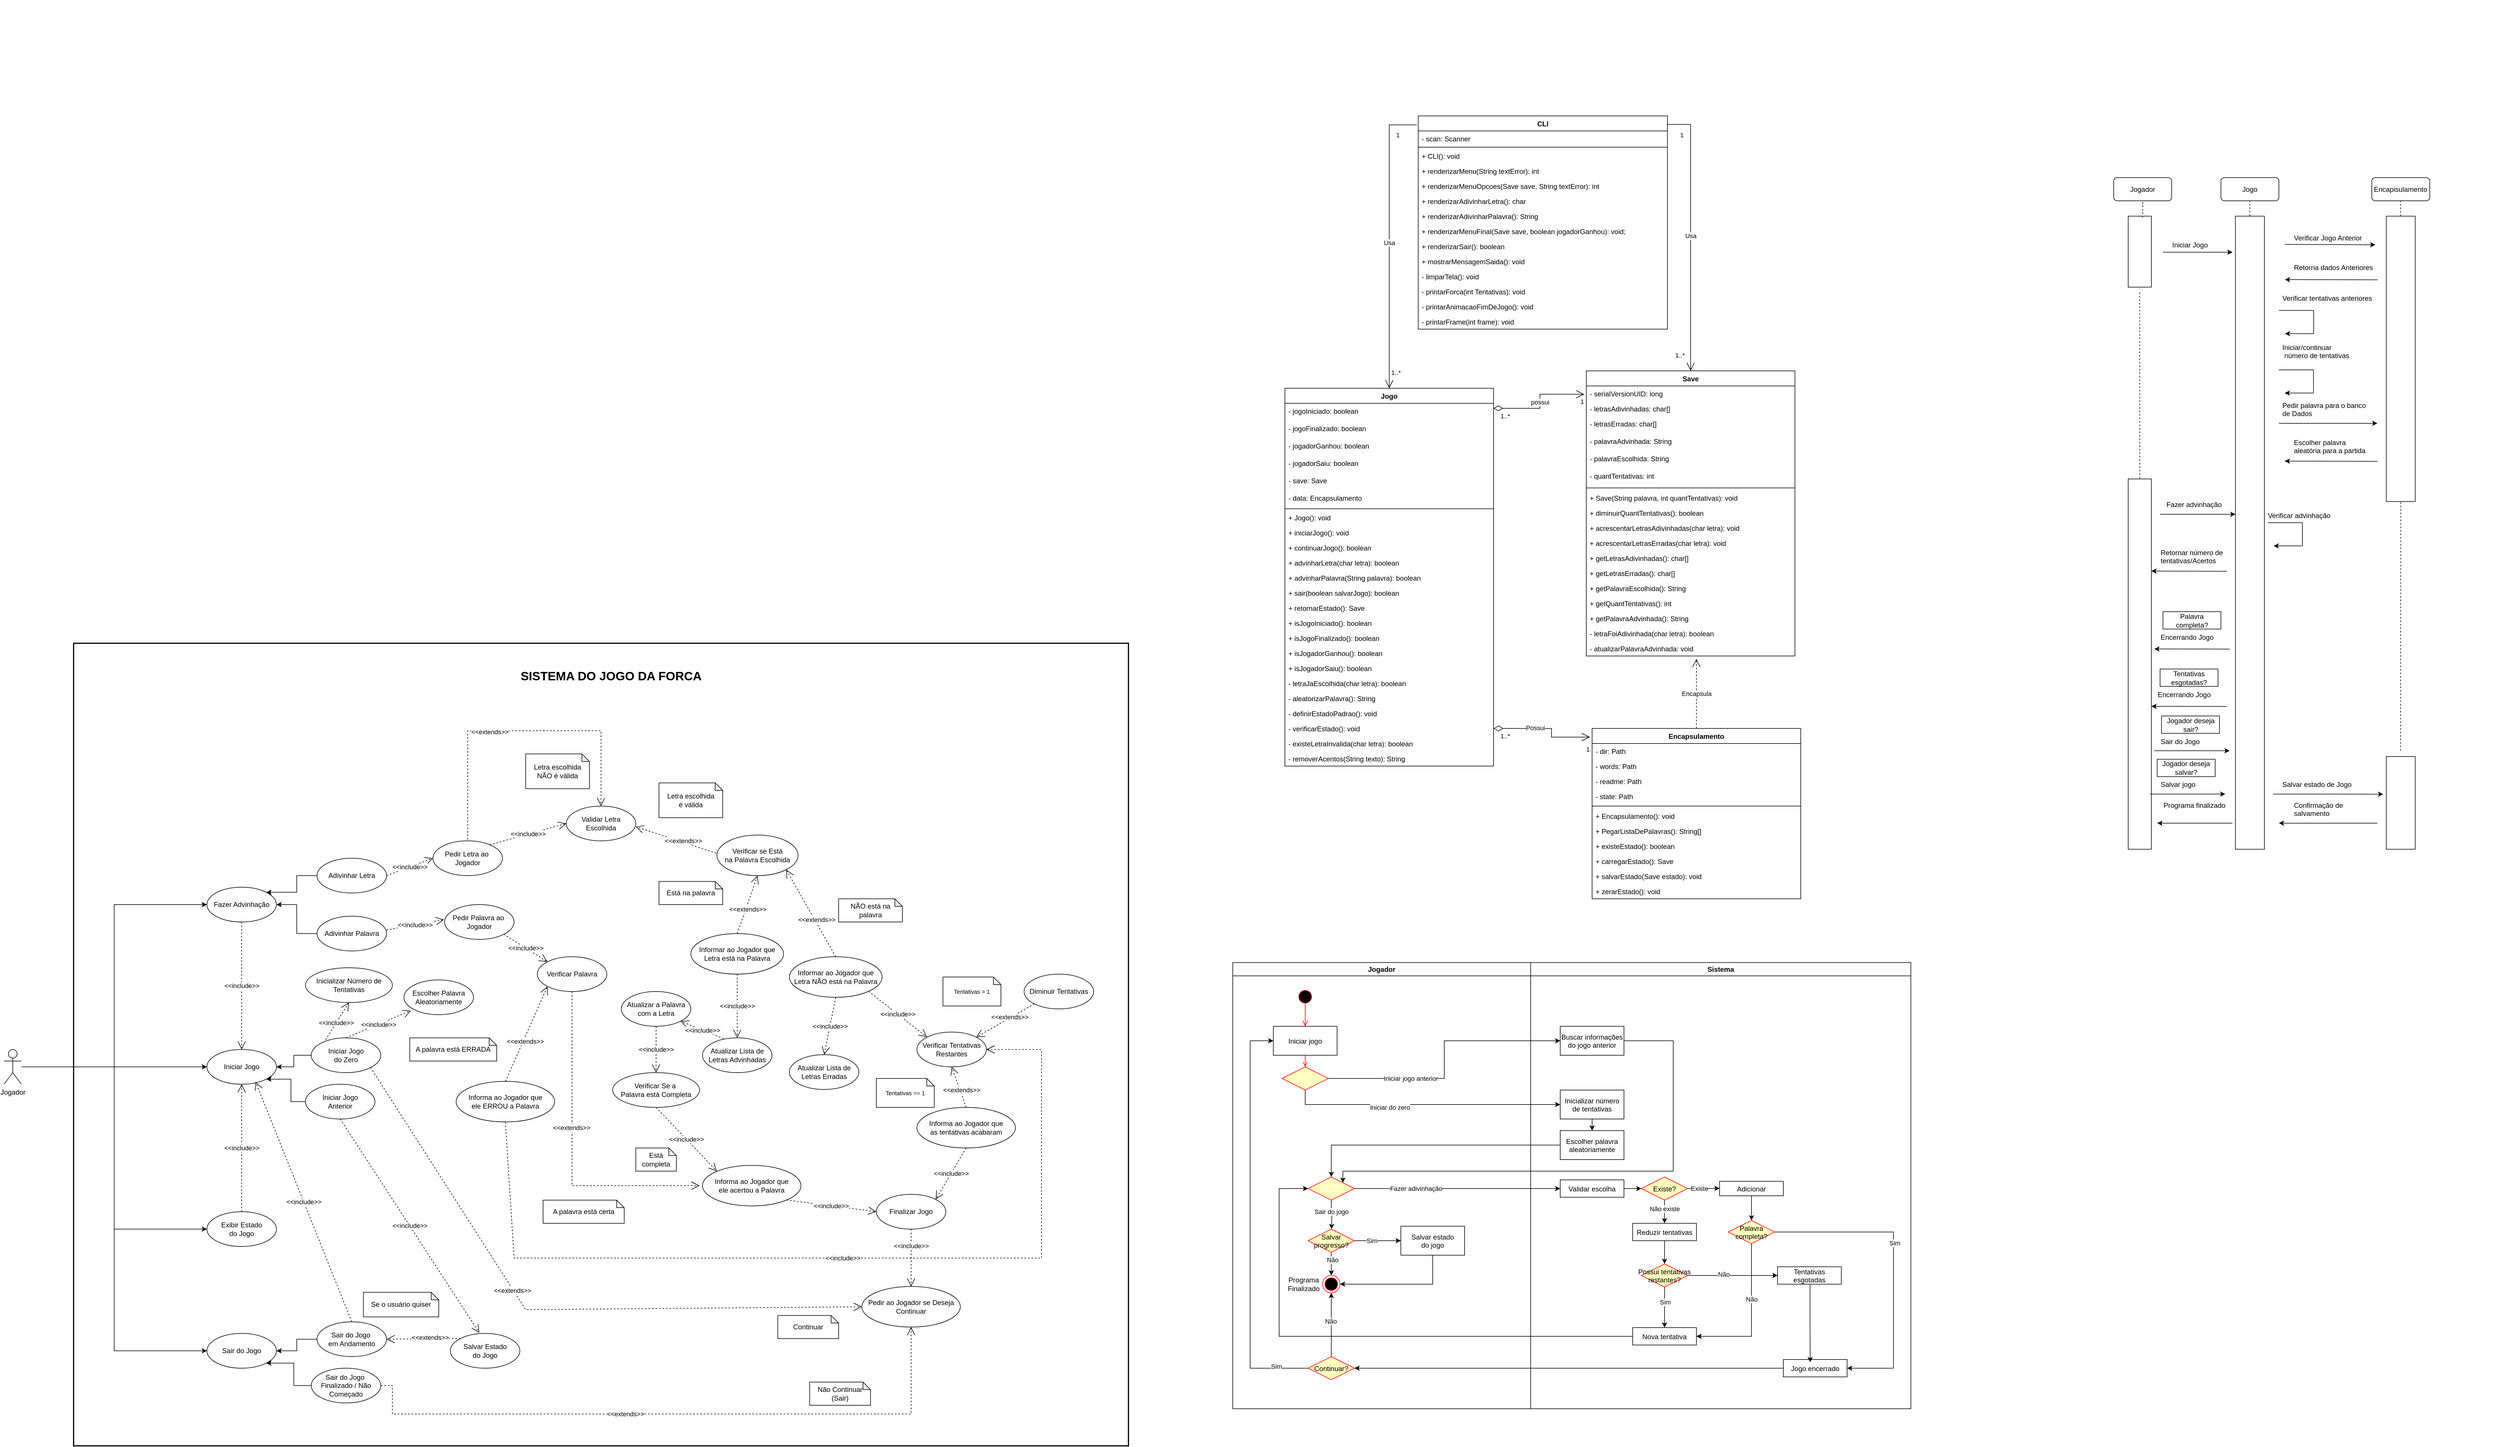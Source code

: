 <mxfile version="27.2.0">
  <diagram name="Página-1" id="mjXB5OiUWxTQea8ycchU">
    <mxGraphModel dx="6973" dy="4207" grid="1" gridSize="10" guides="1" tooltips="1" connect="1" arrows="1" fold="1" page="0" pageScale="1" pageWidth="2336" pageHeight="1654" math="0" shadow="0">
      <root>
        <mxCell id="0" />
        <mxCell id="1" parent="0" />
        <mxCell id="UurJ0Ywan_sIACPEAGPn-1" value="&amp;nbsp;&amp;nbsp;&amp;nbsp;&amp;nbsp;&amp;nbsp;&amp;nbsp;&amp;nbsp;&amp;nbsp;&amp;nbsp;&amp;nbsp;&amp;nbsp;&amp;nbsp;&amp;nbsp;&amp;nbsp;&amp;nbsp;&amp;nbsp;&amp;nbsp;&amp;nbsp;&amp;nbsp;&amp;nbsp; " style="rounded=0;whiteSpace=wrap;html=1;fillColor=none;strokeWidth=2;strokeColor=default;" parent="1" vertex="1">
          <mxGeometry x="690" y="870" width="1820" height="1385" as="geometry" />
        </mxCell>
        <mxCell id="UurJ0Ywan_sIACPEAGPn-2" style="edgeStyle=orthogonalEdgeStyle;rounded=0;orthogonalLoop=1;jettySize=auto;html=1;entryX=0;entryY=0.5;entryDx=0;entryDy=0;" parent="1" source="UurJ0Ywan_sIACPEAGPn-8" target="UurJ0Ywan_sIACPEAGPn-11" edge="1">
          <mxGeometry relative="1" as="geometry">
            <Array as="points">
              <mxPoint x="900" y="1601" />
              <mxPoint x="900" y="1601" />
            </Array>
          </mxGeometry>
        </mxCell>
        <mxCell id="UurJ0Ywan_sIACPEAGPn-3" value="&lt;div&gt;Inicializar Número de&lt;/div&gt;&lt;div&gt;Tentativas&lt;/div&gt;" style="ellipse;whiteSpace=wrap;html=1;" parent="1" vertex="1">
          <mxGeometry x="1090" y="1430" width="150" height="60" as="geometry" />
        </mxCell>
        <mxCell id="UurJ0Ywan_sIACPEAGPn-4" style="edgeStyle=orthogonalEdgeStyle;rounded=0;orthogonalLoop=1;jettySize=auto;html=1;entryX=0;entryY=0.5;entryDx=0;entryDy=0;" parent="1" source="UurJ0Ywan_sIACPEAGPn-8" target="UurJ0Ywan_sIACPEAGPn-9" edge="1">
          <mxGeometry relative="1" as="geometry" />
        </mxCell>
        <mxCell id="UurJ0Ywan_sIACPEAGPn-5" value="&amp;lt;&amp;lt;include&amp;gt;&amp;gt;" style="endArrow=open;endSize=12;dashed=1;html=1;rounded=0;exitX=0.179;exitY=0.143;exitDx=0;exitDy=0;entryX=0.5;entryY=1;entryDx=0;entryDy=0;exitPerimeter=0;" parent="1" source="UurJ0Ywan_sIACPEAGPn-13" target="UurJ0Ywan_sIACPEAGPn-3" edge="1">
          <mxGeometry x="-0.002" width="160" relative="1" as="geometry">
            <mxPoint x="1050" y="1541" as="sourcePoint" />
            <mxPoint x="1132" y="1504" as="targetPoint" />
            <mxPoint as="offset" />
          </mxGeometry>
        </mxCell>
        <mxCell id="UurJ0Ywan_sIACPEAGPn-6" style="edgeStyle=orthogonalEdgeStyle;rounded=0;orthogonalLoop=1;jettySize=auto;html=1;entryX=0;entryY=0.5;entryDx=0;entryDy=0;" parent="1" source="UurJ0Ywan_sIACPEAGPn-8" target="UurJ0Ywan_sIACPEAGPn-10" edge="1">
          <mxGeometry relative="1" as="geometry">
            <Array as="points">
              <mxPoint x="760" y="1601" />
              <mxPoint x="760" y="1881" />
            </Array>
          </mxGeometry>
        </mxCell>
        <mxCell id="UurJ0Ywan_sIACPEAGPn-7" style="edgeStyle=orthogonalEdgeStyle;rounded=0;orthogonalLoop=1;jettySize=auto;html=1;entryX=0;entryY=0.5;entryDx=0;entryDy=0;" parent="1" source="UurJ0Ywan_sIACPEAGPn-8" target="UurJ0Ywan_sIACPEAGPn-18" edge="1">
          <mxGeometry relative="1" as="geometry" />
        </mxCell>
        <mxCell id="UurJ0Ywan_sIACPEAGPn-8" value="Jogador" style="shape=umlActor;verticalLabelPosition=bottom;verticalAlign=top;html=1;strokeColor=default;fillColor=default;" parent="1" vertex="1">
          <mxGeometry x="570" y="1571" width="30" height="60" as="geometry" />
        </mxCell>
        <mxCell id="UurJ0Ywan_sIACPEAGPn-9" value="Fazer Advinhação" style="ellipse;whiteSpace=wrap;html=1;" parent="1" vertex="1">
          <mxGeometry x="920" y="1291" width="120" height="60" as="geometry" />
        </mxCell>
        <mxCell id="UurJ0Ywan_sIACPEAGPn-10" value="&lt;div&gt;Exibir Estado&lt;/div&gt;&lt;div&gt;do Jogo&lt;/div&gt;" style="ellipse;whiteSpace=wrap;html=1;" parent="1" vertex="1">
          <mxGeometry x="920" y="1851" width="120" height="60" as="geometry" />
        </mxCell>
        <mxCell id="UurJ0Ywan_sIACPEAGPn-11" value="Iniciar Jogo" style="ellipse;whiteSpace=wrap;html=1;" parent="1" vertex="1">
          <mxGeometry x="920" y="1571" width="120" height="60" as="geometry" />
        </mxCell>
        <mxCell id="UurJ0Ywan_sIACPEAGPn-12" style="edgeStyle=orthogonalEdgeStyle;rounded=0;orthogonalLoop=1;jettySize=auto;html=1;entryX=1;entryY=0.5;entryDx=0;entryDy=0;" parent="1" source="UurJ0Ywan_sIACPEAGPn-13" target="UurJ0Ywan_sIACPEAGPn-11" edge="1">
          <mxGeometry relative="1" as="geometry" />
        </mxCell>
        <mxCell id="UurJ0Ywan_sIACPEAGPn-13" value="&lt;div&gt;Iniciar Jogo&lt;/div&gt;&lt;div&gt;do Zero&lt;/div&gt;" style="ellipse;whiteSpace=wrap;html=1;" parent="1" vertex="1">
          <mxGeometry x="1100" y="1551" width="120" height="60" as="geometry" />
        </mxCell>
        <mxCell id="UurJ0Ywan_sIACPEAGPn-14" style="edgeStyle=orthogonalEdgeStyle;rounded=0;orthogonalLoop=1;jettySize=auto;html=1;entryX=1;entryY=1;entryDx=0;entryDy=0;" parent="1" source="UurJ0Ywan_sIACPEAGPn-15" target="UurJ0Ywan_sIACPEAGPn-11" edge="1">
          <mxGeometry relative="1" as="geometry" />
        </mxCell>
        <mxCell id="UurJ0Ywan_sIACPEAGPn-15" value="&lt;div&gt;Iniciar Jogo&lt;/div&gt;&lt;div&gt;Anterior&lt;/div&gt;" style="ellipse;whiteSpace=wrap;html=1;" parent="1" vertex="1">
          <mxGeometry x="1090" y="1631" width="120" height="60" as="geometry" />
        </mxCell>
        <mxCell id="UurJ0Ywan_sIACPEAGPn-16" value="&amp;lt;&amp;lt;include&amp;gt;&amp;gt;" style="endArrow=open;endSize=12;dashed=1;html=1;rounded=0;exitX=0.5;exitY=1;exitDx=0;exitDy=0;entryX=0.5;entryY=0;entryDx=0;entryDy=0;" parent="1" source="UurJ0Ywan_sIACPEAGPn-9" target="UurJ0Ywan_sIACPEAGPn-11" edge="1">
          <mxGeometry width="160" relative="1" as="geometry">
            <mxPoint x="980" y="1501" as="sourcePoint" />
            <mxPoint x="1140" y="1501" as="targetPoint" />
          </mxGeometry>
        </mxCell>
        <mxCell id="UurJ0Ywan_sIACPEAGPn-17" value="&amp;lt;&amp;lt;include&amp;gt;&amp;gt;" style="endArrow=open;endSize=12;dashed=1;html=1;rounded=0;exitX=0.5;exitY=0;exitDx=0;exitDy=0;entryX=0.5;entryY=1;entryDx=0;entryDy=0;" parent="1" source="UurJ0Ywan_sIACPEAGPn-10" target="UurJ0Ywan_sIACPEAGPn-11" edge="1">
          <mxGeometry width="160" relative="1" as="geometry">
            <mxPoint x="1039.17" y="1711" as="sourcePoint" />
            <mxPoint x="1039.17" y="1931" as="targetPoint" />
          </mxGeometry>
        </mxCell>
        <mxCell id="UurJ0Ywan_sIACPEAGPn-18" value="Sair do Jogo" style="ellipse;whiteSpace=wrap;html=1;" parent="1" vertex="1">
          <mxGeometry x="920" y="2061" width="120" height="60" as="geometry" />
        </mxCell>
        <mxCell id="UurJ0Ywan_sIACPEAGPn-19" style="edgeStyle=orthogonalEdgeStyle;rounded=0;orthogonalLoop=1;jettySize=auto;html=1;entryX=1;entryY=0.5;entryDx=0;entryDy=0;" parent="1" source="UurJ0Ywan_sIACPEAGPn-20" target="UurJ0Ywan_sIACPEAGPn-18" edge="1">
          <mxGeometry relative="1" as="geometry" />
        </mxCell>
        <mxCell id="UurJ0Ywan_sIACPEAGPn-20" value="&lt;div&gt;Sair do Jogo&amp;nbsp;&lt;/div&gt;&lt;div&gt;em Andamento&lt;/div&gt;" style="ellipse;whiteSpace=wrap;html=1;" parent="1" vertex="1">
          <mxGeometry x="1110" y="2041" width="120" height="60" as="geometry" />
        </mxCell>
        <mxCell id="UurJ0Ywan_sIACPEAGPn-21" style="edgeStyle=orthogonalEdgeStyle;rounded=0;orthogonalLoop=1;jettySize=auto;html=1;entryX=1;entryY=1;entryDx=0;entryDy=0;" parent="1" source="UurJ0Ywan_sIACPEAGPn-22" target="UurJ0Ywan_sIACPEAGPn-18" edge="1">
          <mxGeometry relative="1" as="geometry" />
        </mxCell>
        <mxCell id="UurJ0Ywan_sIACPEAGPn-22" value="&lt;div&gt;Sair do Jogo&amp;nbsp;&lt;/div&gt;&lt;div&gt;Finalizado / Não Começado&lt;/div&gt;" style="ellipse;whiteSpace=wrap;html=1;" parent="1" vertex="1">
          <mxGeometry x="1100" y="2121" width="120" height="60" as="geometry" />
        </mxCell>
        <mxCell id="UurJ0Ywan_sIACPEAGPn-23" value="&amp;lt;&amp;lt;include&amp;gt;&amp;gt;" style="endArrow=open;endSize=12;dashed=1;html=1;rounded=0;exitX=0.5;exitY=0;exitDx=0;exitDy=0;entryX=0.7;entryY=0.933;entryDx=0;entryDy=0;entryPerimeter=0;" parent="1" source="UurJ0Ywan_sIACPEAGPn-20" target="UurJ0Ywan_sIACPEAGPn-11" edge="1">
          <mxGeometry width="160" relative="1" as="geometry">
            <mxPoint x="1169.5" y="2001" as="sourcePoint" />
            <mxPoint x="1010" y="1641" as="targetPoint" />
          </mxGeometry>
        </mxCell>
        <mxCell id="UurJ0Ywan_sIACPEAGPn-24" value="&lt;div&gt;Salvar Estado&lt;/div&gt;&lt;div&gt;do Jogo&lt;/div&gt;" style="ellipse;whiteSpace=wrap;html=1;" parent="1" vertex="1">
          <mxGeometry x="1340" y="2061" width="120" height="60" as="geometry" />
        </mxCell>
        <mxCell id="UurJ0Ywan_sIACPEAGPn-25" value="&amp;lt;&amp;lt;extends&amp;gt;&amp;gt;" style="endArrow=open;endSize=12;dashed=1;html=1;rounded=0;entryX=1;entryY=0.5;entryDx=0;entryDy=0;exitX=0;exitY=0;exitDx=0;exitDy=0;" parent="1" source="UurJ0Ywan_sIACPEAGPn-24" target="UurJ0Ywan_sIACPEAGPn-20" edge="1">
          <mxGeometry x="-0.153" y="-2" width="160" relative="1" as="geometry">
            <mxPoint x="1210" y="1931" as="sourcePoint" />
            <mxPoint x="1347.574" y="2009.787" as="targetPoint" />
            <mxPoint x="1" as="offset" />
          </mxGeometry>
        </mxCell>
        <mxCell id="UurJ0Ywan_sIACPEAGPn-26" value="&lt;div&gt;Escolher Palavra&lt;/div&gt;&lt;div&gt;Aleatoriamente&lt;/div&gt;" style="ellipse;whiteSpace=wrap;html=1;" parent="1" vertex="1">
          <mxGeometry x="1260" y="1451" width="120" height="60" as="geometry" />
        </mxCell>
        <mxCell id="UurJ0Ywan_sIACPEAGPn-27" value="&amp;lt;&amp;lt;include&amp;gt;&amp;gt;" style="endArrow=open;endSize=12;dashed=1;html=1;rounded=0;exitX=0.5;exitY=1;exitDx=0;exitDy=0;" parent="1" source="UurJ0Ywan_sIACPEAGPn-15" edge="1">
          <mxGeometry width="160" relative="1" as="geometry">
            <mxPoint x="1676" y="2061" as="sourcePoint" />
            <mxPoint x="1390" y="2060" as="targetPoint" />
          </mxGeometry>
        </mxCell>
        <mxCell id="UurJ0Ywan_sIACPEAGPn-28" value="&amp;lt;&amp;lt;include&amp;gt;&amp;gt;" style="endArrow=open;endSize=12;dashed=1;html=1;rounded=0;exitX=0.5;exitY=0;exitDx=0;exitDy=0;entryX=0.1;entryY=0.883;entryDx=0;entryDy=0;entryPerimeter=0;" parent="1" source="UurJ0Ywan_sIACPEAGPn-13" target="UurJ0Ywan_sIACPEAGPn-26" edge="1">
          <mxGeometry x="-0.002" width="160" relative="1" as="geometry">
            <mxPoint x="1447.574" y="1611.003" as="sourcePoint" />
            <mxPoint x="1280" y="1561" as="targetPoint" />
            <mxPoint as="offset" />
          </mxGeometry>
        </mxCell>
        <mxCell id="UurJ0Ywan_sIACPEAGPn-29" value="&amp;lt;&amp;lt;include&amp;gt;&amp;gt;" style="endArrow=open;endSize=12;dashed=1;html=1;rounded=0;exitX=1;exitY=0.5;exitDx=0;exitDy=0;entryX=0;entryY=0.5;entryDx=0;entryDy=0;" parent="1" source="UurJ0Ywan_sIACPEAGPn-63" target="UurJ0Ywan_sIACPEAGPn-43" edge="1">
          <mxGeometry x="0.003" width="160" relative="1" as="geometry">
            <mxPoint x="1300" y="1381" as="sourcePoint" />
            <mxPoint x="1290.0" y="1281" as="targetPoint" />
            <mxPoint as="offset" />
          </mxGeometry>
        </mxCell>
        <mxCell id="UurJ0Ywan_sIACPEAGPn-30" value="&lt;div&gt;Validar Letra&lt;/div&gt;&lt;div&gt;Escolhida&lt;/div&gt;" style="ellipse;whiteSpace=wrap;html=1;" parent="1" vertex="1">
          <mxGeometry x="1540" y="1151" width="120" height="60" as="geometry" />
        </mxCell>
        <mxCell id="UurJ0Ywan_sIACPEAGPn-31" value="&amp;nbsp;" style="text;whiteSpace=wrap;html=1;" parent="1" vertex="1">
          <mxGeometry x="1725" y="1411" width="40" height="40" as="geometry" />
        </mxCell>
        <mxCell id="UurJ0Ywan_sIACPEAGPn-32" value="&lt;div&gt;Verificar se Está&lt;/div&gt;&lt;div&gt;na Palavra Escolhida&lt;/div&gt;" style="ellipse;whiteSpace=wrap;html=1;" parent="1" vertex="1">
          <mxGeometry x="1800" y="1201" width="140" height="70" as="geometry" />
        </mxCell>
        <mxCell id="UurJ0Ywan_sIACPEAGPn-33" value="&lt;div&gt;Atualizar a Palavra&lt;/div&gt;&lt;div&gt;com a Letra&lt;/div&gt;" style="ellipse;whiteSpace=wrap;html=1;" parent="1" vertex="1">
          <mxGeometry x="1635" y="1471" width="120" height="60" as="geometry" />
        </mxCell>
        <mxCell id="UurJ0Ywan_sIACPEAGPn-34" value="&amp;lt;&amp;lt;extends&amp;gt;&amp;gt;" style="endArrow=open;endSize=12;dashed=1;html=1;rounded=0;entryX=0.5;entryY=0;entryDx=0;entryDy=0;" parent="1" target="UurJ0Ywan_sIACPEAGPn-30" edge="1">
          <mxGeometry x="-0.153" y="-2" width="160" relative="1" as="geometry">
            <mxPoint x="1370" y="1221" as="sourcePoint" />
            <mxPoint x="1630" y="1141" as="targetPoint" />
            <mxPoint x="1" as="offset" />
            <Array as="points">
              <mxPoint x="1370" y="1021" />
              <mxPoint x="1600" y="1021" />
            </Array>
          </mxGeometry>
        </mxCell>
        <mxCell id="UurJ0Ywan_sIACPEAGPn-35" value="&lt;div&gt;Letra escolhida&lt;/div&gt;&lt;div&gt;NÃO é válida&lt;/div&gt;" style="shape=note;whiteSpace=wrap;html=1;backgroundOutline=1;darkOpacity=0.05;size=13;" parent="1" vertex="1">
          <mxGeometry x="1470" y="1061" width="110" height="60" as="geometry" />
        </mxCell>
        <mxCell id="UurJ0Ywan_sIACPEAGPn-36" value="&amp;lt;&amp;lt;extends&amp;gt;&amp;gt;" style="endArrow=open;endSize=12;dashed=1;html=1;rounded=0;entryX=0.999;entryY=0.593;entryDx=0;entryDy=0;exitX=-0.007;exitY=0.447;exitDx=0;exitDy=0;entryPerimeter=0;exitPerimeter=0;" parent="1" source="UurJ0Ywan_sIACPEAGPn-32" target="UurJ0Ywan_sIACPEAGPn-30" edge="1">
          <mxGeometry x="-0.153" y="-2" width="160" relative="1" as="geometry">
            <mxPoint x="1910" y="1121.5" as="sourcePoint" />
            <mxPoint x="1763" y="1210.5" as="targetPoint" />
            <mxPoint x="1" as="offset" />
          </mxGeometry>
        </mxCell>
        <mxCell id="UurJ0Ywan_sIACPEAGPn-37" value="&lt;div&gt;Letra escolhida&lt;/div&gt;&lt;div&gt;é válida&lt;/div&gt;" style="shape=note;whiteSpace=wrap;html=1;backgroundOutline=1;darkOpacity=0.05;size=13;" parent="1" vertex="1">
          <mxGeometry x="1700" y="1111" width="110" height="60" as="geometry" />
        </mxCell>
        <mxCell id="UurJ0Ywan_sIACPEAGPn-38" value="&amp;lt;&amp;lt;extends&amp;gt;&amp;gt;" style="endArrow=open;endSize=12;dashed=1;html=1;rounded=0;entryX=1;entryY=1;entryDx=0;entryDy=0;exitX=0.5;exitY=0;exitDx=0;exitDy=0;" parent="1" source="UurJ0Ywan_sIACPEAGPn-48" target="UurJ0Ywan_sIACPEAGPn-32" edge="1">
          <mxGeometry x="-0.153" y="-2" width="160" relative="1" as="geometry">
            <mxPoint x="1845" y="1411" as="sourcePoint" />
            <mxPoint x="1805.0" y="1281" as="targetPoint" />
            <mxPoint x="1" as="offset" />
          </mxGeometry>
        </mxCell>
        <mxCell id="UurJ0Ywan_sIACPEAGPn-39" value="Verificar Tentativas Restantes" style="ellipse;whiteSpace=wrap;html=1;" parent="1" vertex="1">
          <mxGeometry x="2145" y="1541" width="120" height="60" as="geometry" />
        </mxCell>
        <mxCell id="UurJ0Ywan_sIACPEAGPn-40" value="Finalizar Jogo" style="ellipse;whiteSpace=wrap;html=1;" parent="1" vertex="1">
          <mxGeometry x="2075" y="1821" width="120" height="60" as="geometry" />
        </mxCell>
        <mxCell id="UurJ0Ywan_sIACPEAGPn-41" value="&amp;lt;&amp;lt;extends&amp;gt;&amp;gt;" style="endArrow=open;endSize=12;dashed=1;html=1;rounded=0;exitX=0.5;exitY=0;exitDx=0;exitDy=0;entryX=0.5;entryY=1;entryDx=0;entryDy=0;" parent="1" source="UurJ0Ywan_sIACPEAGPn-58" target="UurJ0Ywan_sIACPEAGPn-39" edge="1">
          <mxGeometry x="-0.153" y="-2" width="160" relative="1" as="geometry">
            <mxPoint x="2055" y="1691.25" as="sourcePoint" />
            <mxPoint x="2149.896" y="1630.999" as="targetPoint" />
            <mxPoint x="1" as="offset" />
          </mxGeometry>
        </mxCell>
        <mxCell id="UurJ0Ywan_sIACPEAGPn-42" value="&lt;font style=&quot;font-size: 10px;&quot;&gt;Tentativas == 1&lt;/font&gt;" style="shape=note;whiteSpace=wrap;html=1;backgroundOutline=1;darkOpacity=0.05;size=13;" parent="1" vertex="1">
          <mxGeometry x="2075" y="1621" width="100" height="50" as="geometry" />
        </mxCell>
        <mxCell id="UurJ0Ywan_sIACPEAGPn-43" value="&lt;div&gt;Pedir Letra ao&amp;nbsp;&lt;/div&gt;&lt;div&gt;Jogador&lt;/div&gt;" style="ellipse;whiteSpace=wrap;html=1;" parent="1" vertex="1">
          <mxGeometry x="1310" y="1211" width="120" height="60" as="geometry" />
        </mxCell>
        <mxCell id="UurJ0Ywan_sIACPEAGPn-44" value="&amp;lt;&amp;lt;include&amp;gt;&amp;gt;" style="endArrow=open;endSize=12;dashed=1;html=1;rounded=0;exitX=0.815;exitY=0.114;exitDx=0;exitDy=0;entryX=0;entryY=0.5;entryDx=0;entryDy=0;exitPerimeter=0;" parent="1" source="UurJ0Ywan_sIACPEAGPn-43" target="UurJ0Ywan_sIACPEAGPn-30" edge="1">
          <mxGeometry width="160" relative="1" as="geometry">
            <mxPoint x="1498" y="1344" as="sourcePoint" />
            <mxPoint x="1642" y="1291" as="targetPoint" />
          </mxGeometry>
        </mxCell>
        <mxCell id="UurJ0Ywan_sIACPEAGPn-45" value="&amp;lt;&amp;lt;extends&amp;gt;&amp;gt;" style="endArrow=open;endSize=12;dashed=1;html=1;rounded=0;entryX=0.5;entryY=1;entryDx=0;entryDy=0;exitX=0.5;exitY=0;exitDx=0;exitDy=0;" parent="1" source="UurJ0Ywan_sIACPEAGPn-49" target="UurJ0Ywan_sIACPEAGPn-32" edge="1">
          <mxGeometry x="-0.153" y="-2" width="160" relative="1" as="geometry">
            <mxPoint x="1815" y="1421" as="sourcePoint" />
            <mxPoint x="1914.95" y="1300.469" as="targetPoint" />
            <mxPoint x="1" as="offset" />
          </mxGeometry>
        </mxCell>
        <mxCell id="UurJ0Ywan_sIACPEAGPn-46" value="&lt;div&gt;Atualizar Lista de Letras Advinhadas&lt;/div&gt;" style="ellipse;whiteSpace=wrap;html=1;" parent="1" vertex="1">
          <mxGeometry x="1775" y="1551" width="120" height="60" as="geometry" />
        </mxCell>
        <mxCell id="UurJ0Ywan_sIACPEAGPn-47" value="Está na palavra" style="shape=note;whiteSpace=wrap;html=1;backgroundOutline=1;darkOpacity=0.05;size=13;" parent="1" vertex="1">
          <mxGeometry x="1700" y="1281" width="110" height="40" as="geometry" />
        </mxCell>
        <mxCell id="UurJ0Ywan_sIACPEAGPn-48" value="Informar ao Jogador que Letra NÃO está na Palavra" style="ellipse;whiteSpace=wrap;html=1;" parent="1" vertex="1">
          <mxGeometry x="1925" y="1411" width="160" height="70" as="geometry" />
        </mxCell>
        <mxCell id="UurJ0Ywan_sIACPEAGPn-49" value="Informar ao Jogador que Letra está na Palavra" style="ellipse;whiteSpace=wrap;html=1;" parent="1" vertex="1">
          <mxGeometry x="1755" y="1371" width="160" height="70" as="geometry" />
        </mxCell>
        <mxCell id="UurJ0Ywan_sIACPEAGPn-50" value="&amp;lt;&amp;lt;include&amp;gt;&amp;gt;" style="endArrow=open;endSize=12;dashed=1;html=1;rounded=0;exitX=0.5;exitY=1;exitDx=0;exitDy=0;entryX=0.5;entryY=0;entryDx=0;entryDy=0;" parent="1" source="UurJ0Ywan_sIACPEAGPn-49" target="UurJ0Ywan_sIACPEAGPn-46" edge="1">
          <mxGeometry x="-0.01" width="160" relative="1" as="geometry">
            <mxPoint x="1535" y="1658" as="sourcePoint" />
            <mxPoint x="1607" y="1601" as="targetPoint" />
            <mxPoint as="offset" />
          </mxGeometry>
        </mxCell>
        <mxCell id="UurJ0Ywan_sIACPEAGPn-51" value="&amp;lt;&amp;lt;include&amp;gt;&amp;gt;" style="endArrow=open;endSize=12;dashed=1;html=1;rounded=0;exitX=0.5;exitY=1;exitDx=0;exitDy=0;entryX=0.5;entryY=0;entryDx=0;entryDy=0;" parent="1" source="UurJ0Ywan_sIACPEAGPn-48" target="UurJ0Ywan_sIACPEAGPn-127" edge="1">
          <mxGeometry x="-0.002" width="160" relative="1" as="geometry">
            <mxPoint x="1878" y="1491" as="sourcePoint" />
            <mxPoint x="1855" y="1551" as="targetPoint" />
            <mxPoint as="offset" />
          </mxGeometry>
        </mxCell>
        <mxCell id="UurJ0Ywan_sIACPEAGPn-52" value="&amp;lt;&amp;lt;include&amp;gt;&amp;gt;" style="endArrow=open;endSize=12;dashed=1;html=1;rounded=0;exitX=1;exitY=1;exitDx=0;exitDy=0;entryX=0;entryY=0;entryDx=0;entryDy=0;" parent="1" source="UurJ0Ywan_sIACPEAGPn-48" target="UurJ0Ywan_sIACPEAGPn-39" edge="1">
          <mxGeometry x="-0.002" width="160" relative="1" as="geometry">
            <mxPoint x="2105" y="1561" as="sourcePoint" />
            <mxPoint x="2065" y="1651" as="targetPoint" />
            <mxPoint as="offset" />
          </mxGeometry>
        </mxCell>
        <mxCell id="UurJ0Ywan_sIACPEAGPn-53" value="&lt;div&gt;Verificar Se a&amp;nbsp;&lt;/div&gt;&lt;div&gt;Palavra está Completa&lt;/div&gt;" style="ellipse;whiteSpace=wrap;html=1;" parent="1" vertex="1">
          <mxGeometry x="1620" y="1611" width="150" height="60" as="geometry" />
        </mxCell>
        <mxCell id="UurJ0Ywan_sIACPEAGPn-54" value="&amp;lt;&amp;lt;include&amp;gt;&amp;gt;" style="endArrow=open;endSize=12;dashed=1;html=1;rounded=0;exitX=0.5;exitY=1;exitDx=0;exitDy=0;entryX=0.5;entryY=0;entryDx=0;entryDy=0;" parent="1" source="UurJ0Ywan_sIACPEAGPn-33" target="UurJ0Ywan_sIACPEAGPn-53" edge="1">
          <mxGeometry x="-0.009" width="160" relative="1" as="geometry">
            <mxPoint x="1738" y="1581" as="sourcePoint" />
            <mxPoint x="1715" y="1641" as="targetPoint" />
            <mxPoint as="offset" />
          </mxGeometry>
        </mxCell>
        <mxCell id="UurJ0Ywan_sIACPEAGPn-55" value="Está completa" style="shape=note;whiteSpace=wrap;html=1;backgroundOutline=1;darkOpacity=0.05;size=13;" parent="1" vertex="1">
          <mxGeometry x="1660" y="1741" width="70" height="40" as="geometry" />
        </mxCell>
        <mxCell id="UurJ0Ywan_sIACPEAGPn-56" value="&lt;div&gt;Informa ao Jogador que&lt;/div&gt;&lt;div&gt;ele acertou a Palavra&lt;/div&gt;" style="ellipse;whiteSpace=wrap;html=1;" parent="1" vertex="1">
          <mxGeometry x="1775" y="1771" width="170" height="70" as="geometry" />
        </mxCell>
        <mxCell id="UurJ0Ywan_sIACPEAGPn-57" value="&amp;lt;&amp;lt;include&amp;gt;&amp;gt;" style="endArrow=open;endSize=12;dashed=1;html=1;rounded=0;exitX=0.5;exitY=1;exitDx=0;exitDy=0;entryX=0;entryY=0;entryDx=0;entryDy=0;" parent="1" source="UurJ0Ywan_sIACPEAGPn-53" target="UurJ0Ywan_sIACPEAGPn-56" edge="1">
          <mxGeometry x="-0.002" width="160" relative="1" as="geometry">
            <mxPoint x="1735" y="1746" as="sourcePoint" />
            <mxPoint x="1875" y="1716" as="targetPoint" />
            <mxPoint as="offset" />
          </mxGeometry>
        </mxCell>
        <mxCell id="UurJ0Ywan_sIACPEAGPn-58" value="&lt;div&gt;Informa ao Jogador que&lt;/div&gt;&lt;div&gt;as tentativas acabaram&lt;/div&gt;" style="ellipse;whiteSpace=wrap;html=1;" parent="1" vertex="1">
          <mxGeometry x="2145" y="1671" width="170" height="70" as="geometry" />
        </mxCell>
        <mxCell id="UurJ0Ywan_sIACPEAGPn-59" value="&amp;lt;&amp;lt;include&amp;gt;&amp;gt;" style="endArrow=open;endSize=12;dashed=1;html=1;rounded=0;exitX=0.5;exitY=1;exitDx=0;exitDy=0;entryX=1;entryY=0;entryDx=0;entryDy=0;" parent="1" source="UurJ0Ywan_sIACPEAGPn-58" target="UurJ0Ywan_sIACPEAGPn-40" edge="1">
          <mxGeometry x="-0.002" width="160" relative="1" as="geometry">
            <mxPoint x="2165" y="1741" as="sourcePoint" />
            <mxPoint x="2184.56" y="1809.67" as="targetPoint" />
            <mxPoint as="offset" />
          </mxGeometry>
        </mxCell>
        <mxCell id="UurJ0Ywan_sIACPEAGPn-60" value="&amp;lt;&amp;lt;include&amp;gt;&amp;gt;" style="endArrow=open;endSize=12;dashed=1;html=1;rounded=0;exitX=1;exitY=1;exitDx=0;exitDy=0;entryX=0;entryY=0.5;entryDx=0;entryDy=0;" parent="1" source="UurJ0Ywan_sIACPEAGPn-56" target="UurJ0Ywan_sIACPEAGPn-40" edge="1">
          <mxGeometry x="-0.002" width="160" relative="1" as="geometry">
            <mxPoint x="1930" y="1881" as="sourcePoint" />
            <mxPoint x="1885" y="1971" as="targetPoint" />
            <mxPoint as="offset" />
          </mxGeometry>
        </mxCell>
        <mxCell id="UurJ0Ywan_sIACPEAGPn-61" value="NÃO está na palavra" style="shape=note;whiteSpace=wrap;html=1;backgroundOutline=1;darkOpacity=0.05;size=13;" parent="1" vertex="1">
          <mxGeometry x="2010" y="1311" width="110" height="40" as="geometry" />
        </mxCell>
        <mxCell id="UurJ0Ywan_sIACPEAGPn-62" style="edgeStyle=orthogonalEdgeStyle;rounded=0;orthogonalLoop=1;jettySize=auto;html=1;entryX=1;entryY=0;entryDx=0;entryDy=0;" parent="1" source="UurJ0Ywan_sIACPEAGPn-63" target="UurJ0Ywan_sIACPEAGPn-9" edge="1">
          <mxGeometry relative="1" as="geometry" />
        </mxCell>
        <mxCell id="UurJ0Ywan_sIACPEAGPn-63" value="Adivinhar Letra" style="ellipse;whiteSpace=wrap;html=1;" parent="1" vertex="1">
          <mxGeometry x="1110" y="1241" width="120" height="60" as="geometry" />
        </mxCell>
        <mxCell id="UurJ0Ywan_sIACPEAGPn-64" style="edgeStyle=orthogonalEdgeStyle;rounded=0;orthogonalLoop=1;jettySize=auto;html=1;" parent="1" source="UurJ0Ywan_sIACPEAGPn-65" target="UurJ0Ywan_sIACPEAGPn-9" edge="1">
          <mxGeometry relative="1" as="geometry" />
        </mxCell>
        <mxCell id="UurJ0Ywan_sIACPEAGPn-65" value="Adivinhar Palavra" style="ellipse;whiteSpace=wrap;html=1;" parent="1" vertex="1">
          <mxGeometry x="1110" y="1341" width="120" height="60" as="geometry" />
        </mxCell>
        <mxCell id="UurJ0Ywan_sIACPEAGPn-66" value="&lt;div&gt;Pedir Palavra ao&amp;nbsp;&lt;/div&gt;&lt;div&gt;Jogador&lt;/div&gt;" style="ellipse;whiteSpace=wrap;html=1;" parent="1" vertex="1">
          <mxGeometry x="1330" y="1321" width="120" height="60" as="geometry" />
        </mxCell>
        <mxCell id="UurJ0Ywan_sIACPEAGPn-67" value="&amp;lt;&amp;lt;include&amp;gt;&amp;gt;" style="endArrow=open;endSize=12;dashed=1;html=1;rounded=0;exitX=0.997;exitY=0.4;exitDx=0;exitDy=0;entryX=-0.008;entryY=0.431;entryDx=0;entryDy=0;exitPerimeter=0;entryPerimeter=0;" parent="1" source="UurJ0Ywan_sIACPEAGPn-65" target="UurJ0Ywan_sIACPEAGPn-66" edge="1">
          <mxGeometry x="0.003" width="160" relative="1" as="geometry">
            <mxPoint x="1270" y="1321" as="sourcePoint" />
            <mxPoint x="1350" y="1291" as="targetPoint" />
            <mxPoint as="offset" />
          </mxGeometry>
        </mxCell>
        <mxCell id="UurJ0Ywan_sIACPEAGPn-68" value="&amp;lt;&amp;lt;extends&amp;gt;&amp;gt;" style="endArrow=open;endSize=12;dashed=1;html=1;rounded=0;exitX=0.5;exitY=1;exitDx=0;exitDy=0;" parent="1" source="UurJ0Ywan_sIACPEAGPn-70" edge="1">
          <mxGeometry x="-0.153" y="-2" width="160" relative="1" as="geometry">
            <mxPoint x="1610" y="1471" as="sourcePoint" />
            <mxPoint x="1770" y="1806" as="targetPoint" />
            <mxPoint x="1" as="offset" />
            <Array as="points">
              <mxPoint x="1550" y="1806" />
            </Array>
          </mxGeometry>
        </mxCell>
        <mxCell id="UurJ0Ywan_sIACPEAGPn-69" value="A palavra está certa" style="shape=note;whiteSpace=wrap;html=1;backgroundOutline=1;darkOpacity=0.05;size=13;" parent="1" vertex="1">
          <mxGeometry x="1500" y="1831" width="140" height="40" as="geometry" />
        </mxCell>
        <mxCell id="UurJ0Ywan_sIACPEAGPn-70" value="Verificar Palavra" style="ellipse;whiteSpace=wrap;html=1;" parent="1" vertex="1">
          <mxGeometry x="1490" y="1411" width="120" height="60" as="geometry" />
        </mxCell>
        <mxCell id="UurJ0Ywan_sIACPEAGPn-71" value="&amp;lt;&amp;lt;include&amp;gt;&amp;gt;" style="endArrow=open;endSize=12;dashed=1;html=1;rounded=0;entryX=0;entryY=0;entryDx=0;entryDy=0;" parent="1" target="UurJ0Ywan_sIACPEAGPn-70" edge="1">
          <mxGeometry x="0.003" width="160" relative="1" as="geometry">
            <mxPoint x="1432" y="1372" as="sourcePoint" />
            <mxPoint x="1549" y="1381" as="targetPoint" />
            <mxPoint as="offset" />
          </mxGeometry>
        </mxCell>
        <mxCell id="UurJ0Ywan_sIACPEAGPn-72" value="&lt;div&gt;Informa ao Jogador que&lt;/div&gt;&lt;div&gt;ele ERROU a Palavra&lt;/div&gt;" style="ellipse;whiteSpace=wrap;html=1;" parent="1" vertex="1">
          <mxGeometry x="1350" y="1626" width="170" height="70" as="geometry" />
        </mxCell>
        <mxCell id="UurJ0Ywan_sIACPEAGPn-73" value="&lt;font style=&quot;font-size: 10px;&quot;&gt;Tentativas &amp;gt; 1&lt;/font&gt;" style="shape=note;whiteSpace=wrap;html=1;backgroundOutline=1;darkOpacity=0.05;size=13;" parent="1" vertex="1">
          <mxGeometry x="2190" y="1446" width="100" height="50" as="geometry" />
        </mxCell>
        <mxCell id="UurJ0Ywan_sIACPEAGPn-74" value="&amp;lt;&amp;lt;extends&amp;gt;&amp;gt;" style="endArrow=open;endSize=12;dashed=1;html=1;rounded=0;entryX=1;entryY=0;entryDx=0;entryDy=0;exitX=0;exitY=1;exitDx=0;exitDy=0;" parent="1" source="UurJ0Ywan_sIACPEAGPn-75" target="UurJ0Ywan_sIACPEAGPn-39" edge="1">
          <mxGeometry x="-0.153" y="-2" width="160" relative="1" as="geometry">
            <mxPoint x="2340" y="1491" as="sourcePoint" />
            <mxPoint x="2290" y="1511" as="targetPoint" />
            <mxPoint x="1" as="offset" />
          </mxGeometry>
        </mxCell>
        <mxCell id="UurJ0Ywan_sIACPEAGPn-75" value="Diminuir Tentativas" style="ellipse;whiteSpace=wrap;html=1;" parent="1" vertex="1">
          <mxGeometry x="2330" y="1441" width="120" height="60" as="geometry" />
        </mxCell>
        <mxCell id="UurJ0Ywan_sIACPEAGPn-76" value="&amp;lt;&amp;lt;extends&amp;gt;&amp;gt;" style="endArrow=open;endSize=12;dashed=1;html=1;rounded=0;entryX=0;entryY=1;entryDx=0;entryDy=0;exitX=0.5;exitY=0;exitDx=0;exitDy=0;" parent="1" source="UurJ0Ywan_sIACPEAGPn-72" target="UurJ0Ywan_sIACPEAGPn-70" edge="1">
          <mxGeometry x="-0.153" y="-2" width="160" relative="1" as="geometry">
            <mxPoint x="1460.5" y="1543" as="sourcePoint" />
            <mxPoint x="1359.5" y="1601" as="targetPoint" />
            <mxPoint x="1" as="offset" />
          </mxGeometry>
        </mxCell>
        <mxCell id="UurJ0Ywan_sIACPEAGPn-77" value="&amp;lt;&amp;lt;include&amp;gt;&amp;gt;" style="endArrow=open;endSize=12;dashed=1;html=1;rounded=0;exitX=0.5;exitY=1;exitDx=0;exitDy=0;entryX=1;entryY=0.5;entryDx=0;entryDy=0;" parent="1" source="UurJ0Ywan_sIACPEAGPn-72" target="UurJ0Ywan_sIACPEAGPn-39" edge="1">
          <mxGeometry x="0.003" width="160" relative="1" as="geometry">
            <mxPoint x="1380" y="1783" as="sourcePoint" />
            <mxPoint x="2280" y="1578" as="targetPoint" />
            <mxPoint as="offset" />
            <Array as="points">
              <mxPoint x="1450" y="1931" />
              <mxPoint x="2360" y="1931" />
              <mxPoint x="2360" y="1571" />
            </Array>
          </mxGeometry>
        </mxCell>
        <mxCell id="UurJ0Ywan_sIACPEAGPn-78" value="A palavra está ERRADA" style="shape=note;whiteSpace=wrap;html=1;backgroundOutline=1;darkOpacity=0.05;size=13;" parent="1" vertex="1">
          <mxGeometry x="1270" y="1551" width="150" height="40" as="geometry" />
        </mxCell>
        <mxCell id="UurJ0Ywan_sIACPEAGPn-79" value="&lt;font style=&quot;font-size: 21px;&quot;&gt;&lt;b&gt;SISTEMA DO JOGO DA FORCA&lt;/b&gt;&lt;/font&gt;" style="text;strokeColor=none;align=center;fillColor=none;html=1;verticalAlign=middle;whiteSpace=wrap;rounded=0;" parent="1" vertex="1">
          <mxGeometry x="1330" y="911" width="575" height="30" as="geometry" />
        </mxCell>
        <mxCell id="UurJ0Ywan_sIACPEAGPn-80" value="Pedir ao Jogador se Deseja Continuar" style="ellipse;whiteSpace=wrap;html=1;" parent="1" vertex="1">
          <mxGeometry x="2050" y="1980" width="170" height="70" as="geometry" />
        </mxCell>
        <mxCell id="UurJ0Ywan_sIACPEAGPn-81" value="&amp;lt;&amp;lt;include&amp;gt;&amp;gt;" style="endArrow=open;endSize=12;dashed=1;html=1;rounded=0;exitX=0.5;exitY=1;exitDx=0;exitDy=0;entryX=0.5;entryY=0;entryDx=0;entryDy=0;" parent="1" source="UurJ0Ywan_sIACPEAGPn-40" target="UurJ0Ywan_sIACPEAGPn-80" edge="1">
          <mxGeometry x="-0.414" width="160" relative="1" as="geometry">
            <mxPoint x="2110" y="1980" as="sourcePoint" />
            <mxPoint x="2265" y="2000" as="targetPoint" />
            <mxPoint as="offset" />
          </mxGeometry>
        </mxCell>
        <mxCell id="UurJ0Ywan_sIACPEAGPn-82" value="&amp;lt;&amp;lt;extends&amp;gt;&amp;gt;" style="endArrow=open;endSize=12;dashed=1;html=1;rounded=0;entryX=0;entryY=0.5;entryDx=0;entryDy=0;exitX=1;exitY=1;exitDx=0;exitDy=0;" parent="1" source="UurJ0Ywan_sIACPEAGPn-13" target="UurJ0Ywan_sIACPEAGPn-80" edge="1">
          <mxGeometry x="-0.153" y="-2" width="160" relative="1" as="geometry">
            <mxPoint x="1480" y="2000" as="sourcePoint" />
            <mxPoint x="1847.5" y="2070" as="targetPoint" />
            <mxPoint x="1" as="offset" />
            <Array as="points">
              <mxPoint x="1470" y="2020" />
            </Array>
          </mxGeometry>
        </mxCell>
        <mxCell id="UurJ0Ywan_sIACPEAGPn-83" value="Continuar" style="shape=note;whiteSpace=wrap;html=1;backgroundOutline=1;darkOpacity=0.05;size=13;" parent="1" vertex="1">
          <mxGeometry x="1905" y="2030" width="105" height="40" as="geometry" />
        </mxCell>
        <mxCell id="UurJ0Ywan_sIACPEAGPn-84" value="&amp;lt;&amp;lt;extends&amp;gt;&amp;gt;" style="endArrow=open;endSize=12;dashed=1;html=1;rounded=0;exitX=1;exitY=0.5;exitDx=0;exitDy=0;entryX=0.5;entryY=1;entryDx=0;entryDy=0;" parent="1" source="UurJ0Ywan_sIACPEAGPn-22" target="UurJ0Ywan_sIACPEAGPn-80" edge="1">
          <mxGeometry x="-0.155" width="160" relative="1" as="geometry">
            <mxPoint x="2170" y="2161" as="sourcePoint" />
            <mxPoint x="2145" y="2091" as="targetPoint" />
            <mxPoint as="offset" />
            <Array as="points">
              <mxPoint x="1240" y="2151" />
              <mxPoint x="1240" y="2200" />
              <mxPoint x="2135" y="2200" />
            </Array>
          </mxGeometry>
        </mxCell>
        <mxCell id="UurJ0Ywan_sIACPEAGPn-85" value="Não Continuar (Sair)" style="shape=note;whiteSpace=wrap;html=1;backgroundOutline=1;darkOpacity=0.05;size=13;" parent="1" vertex="1">
          <mxGeometry x="1960" y="2145" width="105" height="40" as="geometry" />
        </mxCell>
        <mxCell id="UurJ0Ywan_sIACPEAGPn-86" value="Se o usuário quiser" style="shape=note;whiteSpace=wrap;html=1;backgroundOutline=1;darkOpacity=0.05;size=13;" parent="1" vertex="1">
          <mxGeometry x="1190" y="1990" width="130" height="42.5" as="geometry" />
        </mxCell>
        <mxCell id="UurJ0Ywan_sIACPEAGPn-87" value="Save" style="swimlane;fontStyle=1;align=center;verticalAlign=top;childLayout=stackLayout;horizontal=1;startSize=26;horizontalStack=0;resizeParent=1;resizeParentMax=0;resizeLast=0;collapsible=1;marginBottom=0;whiteSpace=wrap;html=1;" parent="1" vertex="1">
          <mxGeometry x="3300" y="400" width="360" height="492" as="geometry" />
        </mxCell>
        <mxCell id="1dqEhBQp4MFcZ5uBEnvA-91" value="- serialVersionUID: long" style="text;strokeColor=none;fillColor=none;align=left;verticalAlign=top;spacingLeft=4;spacingRight=4;overflow=hidden;rotatable=0;points=[[0,0.5],[1,0.5]];portConstraint=eastwest;whiteSpace=wrap;html=1;" parent="UurJ0Ywan_sIACPEAGPn-87" vertex="1">
          <mxGeometry y="26" width="360" height="26" as="geometry" />
        </mxCell>
        <mxCell id="UurJ0Ywan_sIACPEAGPn-88" value="- letrasAdivinhadas:&amp;nbsp;char[]" style="text;strokeColor=none;fillColor=none;align=left;verticalAlign=top;spacingLeft=4;spacingRight=4;overflow=hidden;rotatable=0;points=[[0,0.5],[1,0.5]];portConstraint=eastwest;whiteSpace=wrap;html=1;" parent="UurJ0Ywan_sIACPEAGPn-87" vertex="1">
          <mxGeometry y="52" width="360" height="26" as="geometry" />
        </mxCell>
        <mxCell id="UurJ0Ywan_sIACPEAGPn-89" value="- letrasErradas:&amp;nbsp;char[]" style="text;strokeColor=none;fillColor=none;align=left;verticalAlign=top;spacingLeft=4;spacingRight=4;overflow=hidden;rotatable=0;points=[[0,0.5],[1,0.5]];portConstraint=eastwest;whiteSpace=wrap;html=1;" parent="UurJ0Ywan_sIACPEAGPn-87" vertex="1">
          <mxGeometry y="78" width="360" height="30" as="geometry" />
        </mxCell>
        <mxCell id="UurJ0Ywan_sIACPEAGPn-90" value="- palavraAdvinhada: String" style="text;strokeColor=none;fillColor=none;align=left;verticalAlign=top;spacingLeft=4;spacingRight=4;overflow=hidden;rotatable=0;points=[[0,0.5],[1,0.5]];portConstraint=eastwest;whiteSpace=wrap;html=1;" parent="UurJ0Ywan_sIACPEAGPn-87" vertex="1">
          <mxGeometry y="108" width="360" height="30" as="geometry" />
        </mxCell>
        <mxCell id="1dqEhBQp4MFcZ5uBEnvA-92" value="- palavraEscolhida: String" style="text;strokeColor=none;fillColor=none;align=left;verticalAlign=top;spacingLeft=4;spacingRight=4;overflow=hidden;rotatable=0;points=[[0,0.5],[1,0.5]];portConstraint=eastwest;whiteSpace=wrap;html=1;" parent="UurJ0Ywan_sIACPEAGPn-87" vertex="1">
          <mxGeometry y="138" width="360" height="30" as="geometry" />
        </mxCell>
        <mxCell id="UurJ0Ywan_sIACPEAGPn-91" value="&lt;div&gt;- quantTentativas: int&lt;br&gt;&lt;/div&gt;" style="text;strokeColor=none;fillColor=none;align=left;verticalAlign=top;spacingLeft=4;spacingRight=4;overflow=hidden;rotatable=0;points=[[0,0.5],[1,0.5]];portConstraint=eastwest;whiteSpace=wrap;html=1;" parent="UurJ0Ywan_sIACPEAGPn-87" vertex="1">
          <mxGeometry y="168" width="360" height="30" as="geometry" />
        </mxCell>
        <mxCell id="UurJ0Ywan_sIACPEAGPn-92" value="" style="line;strokeWidth=1;fillColor=none;align=left;verticalAlign=middle;spacingTop=-1;spacingLeft=3;spacingRight=3;rotatable=0;labelPosition=right;points=[];portConstraint=eastwest;strokeColor=inherit;" parent="UurJ0Ywan_sIACPEAGPn-87" vertex="1">
          <mxGeometry y="198" width="360" height="8" as="geometry" />
        </mxCell>
        <mxCell id="1dqEhBQp4MFcZ5uBEnvA-93" value="+ Save(String palavra, int quantTentativas): void" style="text;strokeColor=none;fillColor=none;align=left;verticalAlign=top;spacingLeft=4;spacingRight=4;overflow=hidden;rotatable=0;points=[[0,0.5],[1,0.5]];portConstraint=eastwest;whiteSpace=wrap;html=1;" parent="UurJ0Ywan_sIACPEAGPn-87" vertex="1">
          <mxGeometry y="206" width="360" height="26" as="geometry" />
        </mxCell>
        <mxCell id="1dqEhBQp4MFcZ5uBEnvA-94" value="+ diminuirQuantTentativas(): boolean" style="text;strokeColor=none;fillColor=none;align=left;verticalAlign=top;spacingLeft=4;spacingRight=4;overflow=hidden;rotatable=0;points=[[0,0.5],[1,0.5]];portConstraint=eastwest;whiteSpace=wrap;html=1;" parent="UurJ0Ywan_sIACPEAGPn-87" vertex="1">
          <mxGeometry y="232" width="360" height="26" as="geometry" />
        </mxCell>
        <mxCell id="1dqEhBQp4MFcZ5uBEnvA-95" value="+ acrescentarLetrasAdivinhadas(char letra): void" style="text;strokeColor=none;fillColor=none;align=left;verticalAlign=top;spacingLeft=4;spacingRight=4;overflow=hidden;rotatable=0;points=[[0,0.5],[1,0.5]];portConstraint=eastwest;whiteSpace=wrap;html=1;" parent="UurJ0Ywan_sIACPEAGPn-87" vertex="1">
          <mxGeometry y="258" width="360" height="26" as="geometry" />
        </mxCell>
        <mxCell id="1dqEhBQp4MFcZ5uBEnvA-96" value="+ acrescentarLetrasErradas(char letra): void" style="text;strokeColor=none;fillColor=none;align=left;verticalAlign=top;spacingLeft=4;spacingRight=4;overflow=hidden;rotatable=0;points=[[0,0.5],[1,0.5]];portConstraint=eastwest;whiteSpace=wrap;html=1;" parent="UurJ0Ywan_sIACPEAGPn-87" vertex="1">
          <mxGeometry y="284" width="360" height="26" as="geometry" />
        </mxCell>
        <mxCell id="1dqEhBQp4MFcZ5uBEnvA-97" value="+ getLetrasAdivinhadas(): char[]" style="text;strokeColor=none;fillColor=none;align=left;verticalAlign=top;spacingLeft=4;spacingRight=4;overflow=hidden;rotatable=0;points=[[0,0.5],[1,0.5]];portConstraint=eastwest;whiteSpace=wrap;html=1;" parent="UurJ0Ywan_sIACPEAGPn-87" vertex="1">
          <mxGeometry y="310" width="360" height="26" as="geometry" />
        </mxCell>
        <mxCell id="1dqEhBQp4MFcZ5uBEnvA-98" value="+ getLetrasErradas(): char[]" style="text;strokeColor=none;fillColor=none;align=left;verticalAlign=top;spacingLeft=4;spacingRight=4;overflow=hidden;rotatable=0;points=[[0,0.5],[1,0.5]];portConstraint=eastwest;whiteSpace=wrap;html=1;" parent="UurJ0Ywan_sIACPEAGPn-87" vertex="1">
          <mxGeometry y="336" width="360" height="26" as="geometry" />
        </mxCell>
        <mxCell id="1dqEhBQp4MFcZ5uBEnvA-99" value="+ getPalavraEscolhida(): String" style="text;strokeColor=none;fillColor=none;align=left;verticalAlign=top;spacingLeft=4;spacingRight=4;overflow=hidden;rotatable=0;points=[[0,0.5],[1,0.5]];portConstraint=eastwest;whiteSpace=wrap;html=1;" parent="UurJ0Ywan_sIACPEAGPn-87" vertex="1">
          <mxGeometry y="362" width="360" height="26" as="geometry" />
        </mxCell>
        <mxCell id="1dqEhBQp4MFcZ5uBEnvA-100" value="+ getQuantTentativas(): int" style="text;strokeColor=none;fillColor=none;align=left;verticalAlign=top;spacingLeft=4;spacingRight=4;overflow=hidden;rotatable=0;points=[[0,0.5],[1,0.5]];portConstraint=eastwest;whiteSpace=wrap;html=1;" parent="UurJ0Ywan_sIACPEAGPn-87" vertex="1">
          <mxGeometry y="388" width="360" height="26" as="geometry" />
        </mxCell>
        <mxCell id="1dqEhBQp4MFcZ5uBEnvA-101" value="+ getPalavraAdvinhada(): String" style="text;strokeColor=none;fillColor=none;align=left;verticalAlign=top;spacingLeft=4;spacingRight=4;overflow=hidden;rotatable=0;points=[[0,0.5],[1,0.5]];portConstraint=eastwest;whiteSpace=wrap;html=1;" parent="UurJ0Ywan_sIACPEAGPn-87" vertex="1">
          <mxGeometry y="414" width="360" height="26" as="geometry" />
        </mxCell>
        <mxCell id="1dqEhBQp4MFcZ5uBEnvA-103" value="- letraFoiAdivinhada(char letra): boolean" style="text;strokeColor=none;fillColor=none;align=left;verticalAlign=top;spacingLeft=4;spacingRight=4;overflow=hidden;rotatable=0;points=[[0,0.5],[1,0.5]];portConstraint=eastwest;whiteSpace=wrap;html=1;" parent="UurJ0Ywan_sIACPEAGPn-87" vertex="1">
          <mxGeometry y="440" width="360" height="26" as="geometry" />
        </mxCell>
        <mxCell id="1dqEhBQp4MFcZ5uBEnvA-104" value="- atualizarPalavraAdvinhada: void" style="text;strokeColor=none;fillColor=none;align=left;verticalAlign=top;spacingLeft=4;spacingRight=4;overflow=hidden;rotatable=0;points=[[0,0.5],[1,0.5]];portConstraint=eastwest;whiteSpace=wrap;html=1;" parent="UurJ0Ywan_sIACPEAGPn-87" vertex="1">
          <mxGeometry y="466" width="360" height="26" as="geometry" />
        </mxCell>
        <mxCell id="UurJ0Ywan_sIACPEAGPn-113" value="Jogo" style="swimlane;fontStyle=1;align=center;verticalAlign=top;childLayout=stackLayout;horizontal=1;startSize=26;horizontalStack=0;resizeParent=1;resizeParentMax=0;resizeLast=0;collapsible=1;marginBottom=0;whiteSpace=wrap;html=1;" parent="1" vertex="1">
          <mxGeometry x="2780" y="430" width="360" height="652" as="geometry" />
        </mxCell>
        <mxCell id="UurJ0Ywan_sIACPEAGPn-115" value="- jogoIniciado: boolean" style="text;strokeColor=none;fillColor=none;align=left;verticalAlign=top;spacingLeft=4;spacingRight=4;overflow=hidden;rotatable=0;points=[[0,0.5],[1,0.5]];portConstraint=eastwest;whiteSpace=wrap;html=1;" parent="UurJ0Ywan_sIACPEAGPn-113" vertex="1">
          <mxGeometry y="26" width="360" height="30" as="geometry" />
        </mxCell>
        <mxCell id="1dqEhBQp4MFcZ5uBEnvA-1" value="- jogoFinalizado: boolean" style="text;strokeColor=none;fillColor=none;align=left;verticalAlign=top;spacingLeft=4;spacingRight=4;overflow=hidden;rotatable=0;points=[[0,0.5],[1,0.5]];portConstraint=eastwest;whiteSpace=wrap;html=1;" parent="UurJ0Ywan_sIACPEAGPn-113" vertex="1">
          <mxGeometry y="56" width="360" height="30" as="geometry" />
        </mxCell>
        <mxCell id="1dqEhBQp4MFcZ5uBEnvA-2" value="- jogadorGanhou: boolean" style="text;strokeColor=none;fillColor=none;align=left;verticalAlign=top;spacingLeft=4;spacingRight=4;overflow=hidden;rotatable=0;points=[[0,0.5],[1,0.5]];portConstraint=eastwest;whiteSpace=wrap;html=1;" parent="UurJ0Ywan_sIACPEAGPn-113" vertex="1">
          <mxGeometry y="86" width="360" height="30" as="geometry" />
        </mxCell>
        <mxCell id="1dqEhBQp4MFcZ5uBEnvA-3" value="- jogadorSaiu: boolean" style="text;strokeColor=none;fillColor=none;align=left;verticalAlign=top;spacingLeft=4;spacingRight=4;overflow=hidden;rotatable=0;points=[[0,0.5],[1,0.5]];portConstraint=eastwest;whiteSpace=wrap;html=1;" parent="UurJ0Ywan_sIACPEAGPn-113" vertex="1">
          <mxGeometry y="116" width="360" height="30" as="geometry" />
        </mxCell>
        <mxCell id="UurJ0Ywan_sIACPEAGPn-114" value="- save: Save" style="text;strokeColor=none;fillColor=none;align=left;verticalAlign=top;spacingLeft=4;spacingRight=4;overflow=hidden;rotatable=0;points=[[0,0.5],[1,0.5]];portConstraint=eastwest;whiteSpace=wrap;html=1;" parent="UurJ0Ywan_sIACPEAGPn-113" vertex="1">
          <mxGeometry y="146" width="360" height="30" as="geometry" />
        </mxCell>
        <mxCell id="1dqEhBQp4MFcZ5uBEnvA-4" value="- data: Encapsulamento" style="text;strokeColor=none;fillColor=none;align=left;verticalAlign=top;spacingLeft=4;spacingRight=4;overflow=hidden;rotatable=0;points=[[0,0.5],[1,0.5]];portConstraint=eastwest;whiteSpace=wrap;html=1;" parent="UurJ0Ywan_sIACPEAGPn-113" vertex="1">
          <mxGeometry y="176" width="360" height="30" as="geometry" />
        </mxCell>
        <mxCell id="UurJ0Ywan_sIACPEAGPn-117" value="" style="line;strokeWidth=1;fillColor=none;align=left;verticalAlign=middle;spacingTop=-1;spacingLeft=3;spacingRight=3;rotatable=0;labelPosition=right;points=[];portConstraint=eastwest;strokeColor=inherit;" parent="UurJ0Ywan_sIACPEAGPn-113" vertex="1">
          <mxGeometry y="206" width="360" height="4" as="geometry" />
        </mxCell>
        <mxCell id="1dqEhBQp4MFcZ5uBEnvA-40" value="+ Jogo(): void" style="text;strokeColor=none;fillColor=none;align=left;verticalAlign=top;spacingLeft=4;spacingRight=4;overflow=hidden;rotatable=0;points=[[0,0.5],[1,0.5]];portConstraint=eastwest;whiteSpace=wrap;html=1;" parent="UurJ0Ywan_sIACPEAGPn-113" vertex="1">
          <mxGeometry y="210" width="360" height="26" as="geometry" />
        </mxCell>
        <mxCell id="UurJ0Ywan_sIACPEAGPn-118" value="+ iniciarJogo(): void" style="text;strokeColor=none;fillColor=none;align=left;verticalAlign=top;spacingLeft=4;spacingRight=4;overflow=hidden;rotatable=0;points=[[0,0.5],[1,0.5]];portConstraint=eastwest;whiteSpace=wrap;html=1;" parent="UurJ0Ywan_sIACPEAGPn-113" vertex="1">
          <mxGeometry y="236" width="360" height="26" as="geometry" />
        </mxCell>
        <mxCell id="UurJ0Ywan_sIACPEAGPn-119" value="+ continuarJogo(): boolean" style="text;strokeColor=none;fillColor=none;align=left;verticalAlign=top;spacingLeft=4;spacingRight=4;overflow=hidden;rotatable=0;points=[[0,0.5],[1,0.5]];portConstraint=eastwest;whiteSpace=wrap;html=1;" parent="UurJ0Ywan_sIACPEAGPn-113" vertex="1">
          <mxGeometry y="262" width="360" height="26" as="geometry" />
        </mxCell>
        <mxCell id="UurJ0Ywan_sIACPEAGPn-120" value="+ advinharLetra(char letra): boolean" style="text;strokeColor=none;fillColor=none;align=left;verticalAlign=top;spacingLeft=4;spacingRight=4;overflow=hidden;rotatable=0;points=[[0,0.5],[1,0.5]];portConstraint=eastwest;whiteSpace=wrap;html=1;" parent="UurJ0Ywan_sIACPEAGPn-113" vertex="1">
          <mxGeometry y="288" width="360" height="26" as="geometry" />
        </mxCell>
        <mxCell id="UurJ0Ywan_sIACPEAGPn-121" value="+ advinharPalavra(String palavra): boolean" style="text;strokeColor=none;fillColor=none;align=left;verticalAlign=top;spacingLeft=4;spacingRight=4;overflow=hidden;rotatable=0;points=[[0,0.5],[1,0.5]];portConstraint=eastwest;whiteSpace=wrap;html=1;" parent="UurJ0Ywan_sIACPEAGPn-113" vertex="1">
          <mxGeometry y="314" width="360" height="26" as="geometry" />
        </mxCell>
        <mxCell id="UurJ0Ywan_sIACPEAGPn-122" value="+ sair(boolean salvarJogo): boolean" style="text;strokeColor=none;fillColor=none;align=left;verticalAlign=top;spacingLeft=4;spacingRight=4;overflow=hidden;rotatable=0;points=[[0,0.5],[1,0.5]];portConstraint=eastwest;whiteSpace=wrap;html=1;" parent="UurJ0Ywan_sIACPEAGPn-113" vertex="1">
          <mxGeometry y="340" width="360" height="26" as="geometry" />
        </mxCell>
        <mxCell id="1dqEhBQp4MFcZ5uBEnvA-44" value="+ retornarEstado(): Save" style="text;strokeColor=none;fillColor=none;align=left;verticalAlign=top;spacingLeft=4;spacingRight=4;overflow=hidden;rotatable=0;points=[[0,0.5],[1,0.5]];portConstraint=eastwest;whiteSpace=wrap;html=1;" parent="UurJ0Ywan_sIACPEAGPn-113" vertex="1">
          <mxGeometry y="366" width="360" height="26" as="geometry" />
        </mxCell>
        <mxCell id="1dqEhBQp4MFcZ5uBEnvA-45" value="+ isJogoIniciado(): boolean" style="text;strokeColor=none;fillColor=none;align=left;verticalAlign=top;spacingLeft=4;spacingRight=4;overflow=hidden;rotatable=0;points=[[0,0.5],[1,0.5]];portConstraint=eastwest;whiteSpace=wrap;html=1;" parent="UurJ0Ywan_sIACPEAGPn-113" vertex="1">
          <mxGeometry y="392" width="360" height="26" as="geometry" />
        </mxCell>
        <mxCell id="1dqEhBQp4MFcZ5uBEnvA-67" value="+ isJogoFinalizado(): boolean" style="text;strokeColor=none;fillColor=none;align=left;verticalAlign=top;spacingLeft=4;spacingRight=4;overflow=hidden;rotatable=0;points=[[0,0.5],[1,0.5]];portConstraint=eastwest;whiteSpace=wrap;html=1;" parent="UurJ0Ywan_sIACPEAGPn-113" vertex="1">
          <mxGeometry y="418" width="360" height="26" as="geometry" />
        </mxCell>
        <mxCell id="1dqEhBQp4MFcZ5uBEnvA-68" value="+ isJogadorGanhou(): boolean" style="text;strokeColor=none;fillColor=none;align=left;verticalAlign=top;spacingLeft=4;spacingRight=4;overflow=hidden;rotatable=0;points=[[0,0.5],[1,0.5]];portConstraint=eastwest;whiteSpace=wrap;html=1;" parent="UurJ0Ywan_sIACPEAGPn-113" vertex="1">
          <mxGeometry y="444" width="360" height="26" as="geometry" />
        </mxCell>
        <mxCell id="1dqEhBQp4MFcZ5uBEnvA-69" value="+ isJogadorSaiu(): boolean" style="text;strokeColor=none;fillColor=none;align=left;verticalAlign=top;spacingLeft=4;spacingRight=4;overflow=hidden;rotatable=0;points=[[0,0.5],[1,0.5]];portConstraint=eastwest;whiteSpace=wrap;html=1;" parent="UurJ0Ywan_sIACPEAGPn-113" vertex="1">
          <mxGeometry y="470" width="360" height="26" as="geometry" />
        </mxCell>
        <mxCell id="1dqEhBQp4MFcZ5uBEnvA-70" value="- letraJaEscolhida(char letra): boolean" style="text;strokeColor=none;fillColor=none;align=left;verticalAlign=top;spacingLeft=4;spacingRight=4;overflow=hidden;rotatable=0;points=[[0,0.5],[1,0.5]];portConstraint=eastwest;whiteSpace=wrap;html=1;" parent="UurJ0Ywan_sIACPEAGPn-113" vertex="1">
          <mxGeometry y="496" width="360" height="26" as="geometry" />
        </mxCell>
        <mxCell id="UurJ0Ywan_sIACPEAGPn-123" value="- aleatorizarPalavra(): String" style="text;strokeColor=none;fillColor=none;align=left;verticalAlign=top;spacingLeft=4;spacingRight=4;overflow=hidden;rotatable=0;points=[[0,0.5],[1,0.5]];portConstraint=eastwest;whiteSpace=wrap;html=1;" parent="UurJ0Ywan_sIACPEAGPn-113" vertex="1">
          <mxGeometry y="522" width="360" height="26" as="geometry" />
        </mxCell>
        <mxCell id="1dqEhBQp4MFcZ5uBEnvA-41" value="- definirEstadoPadrao(): void" style="text;strokeColor=none;fillColor=none;align=left;verticalAlign=top;spacingLeft=4;spacingRight=4;overflow=hidden;rotatable=0;points=[[0,0.5],[1,0.5]];portConstraint=eastwest;whiteSpace=wrap;html=1;" parent="UurJ0Ywan_sIACPEAGPn-113" vertex="1">
          <mxGeometry y="548" width="360" height="26" as="geometry" />
        </mxCell>
        <mxCell id="UurJ0Ywan_sIACPEAGPn-124" value="- verificarEstado(): void" style="text;strokeColor=none;fillColor=none;align=left;verticalAlign=top;spacingLeft=4;spacingRight=4;overflow=hidden;rotatable=0;points=[[0,0.5],[1,0.5]];portConstraint=eastwest;whiteSpace=wrap;html=1;" parent="UurJ0Ywan_sIACPEAGPn-113" vertex="1">
          <mxGeometry y="574" width="360" height="26" as="geometry" />
        </mxCell>
        <mxCell id="1dqEhBQp4MFcZ5uBEnvA-42" value="- existeLetraInvalida(char letra): boolean" style="text;strokeColor=none;fillColor=none;align=left;verticalAlign=top;spacingLeft=4;spacingRight=4;overflow=hidden;rotatable=0;points=[[0,0.5],[1,0.5]];portConstraint=eastwest;whiteSpace=wrap;html=1;" parent="UurJ0Ywan_sIACPEAGPn-113" vertex="1">
          <mxGeometry y="600" width="360" height="26" as="geometry" />
        </mxCell>
        <mxCell id="1dqEhBQp4MFcZ5uBEnvA-43" value="- removerAcentos(String texto): String" style="text;strokeColor=none;fillColor=none;align=left;verticalAlign=top;spacingLeft=4;spacingRight=4;overflow=hidden;rotatable=0;points=[[0,0.5],[1,0.5]];portConstraint=eastwest;whiteSpace=wrap;html=1;" parent="UurJ0Ywan_sIACPEAGPn-113" vertex="1">
          <mxGeometry y="626" width="360" height="26" as="geometry" />
        </mxCell>
        <mxCell id="UurJ0Ywan_sIACPEAGPn-127" value="&lt;div&gt;Atualizar Lista de Letras Erradas&lt;/div&gt;" style="ellipse;whiteSpace=wrap;html=1;" parent="1" vertex="1">
          <mxGeometry x="1925" y="1580" width="120" height="60" as="geometry" />
        </mxCell>
        <mxCell id="UurJ0Ywan_sIACPEAGPn-128" value="&amp;lt;&amp;lt;include&amp;gt;&amp;gt;" style="endArrow=open;endSize=12;dashed=1;html=1;rounded=0;exitX=0.304;exitY=0.024;exitDx=0;exitDy=0;entryX=1;entryY=1;entryDx=0;entryDy=0;exitPerimeter=0;" parent="1" source="UurJ0Ywan_sIACPEAGPn-46" target="UurJ0Ywan_sIACPEAGPn-33" edge="1">
          <mxGeometry x="-0.014" width="160" relative="1" as="geometry">
            <mxPoint x="1830.0" y="1696.0" as="sourcePoint" />
            <mxPoint x="1865" y="1617.5" as="targetPoint" />
            <mxPoint as="offset" />
          </mxGeometry>
        </mxCell>
        <mxCell id="UurJ0Ywan_sIACPEAGPn-129" value="possui" style="endArrow=open;html=1;endSize=12;startArrow=diamondThin;startSize=14;startFill=0;edgeStyle=orthogonalEdgeStyle;rounded=0;exitX=0.999;exitY=0.053;exitDx=0;exitDy=0;exitPerimeter=0;entryX=-0.01;entryY=0.082;entryDx=0;entryDy=0;entryPerimeter=0;" parent="1" source="UurJ0Ywan_sIACPEAGPn-113" target="UurJ0Ywan_sIACPEAGPn-87" edge="1">
          <mxGeometry relative="1" as="geometry">
            <mxPoint x="3190" y="337" as="sourcePoint" />
            <mxPoint x="3350" y="337" as="targetPoint" />
          </mxGeometry>
        </mxCell>
        <mxCell id="UurJ0Ywan_sIACPEAGPn-130" value="1..*" style="edgeLabel;resizable=0;html=1;align=left;verticalAlign=top;" parent="UurJ0Ywan_sIACPEAGPn-129" connectable="0" vertex="1">
          <mxGeometry x="-1" relative="1" as="geometry">
            <mxPoint x="10" as="offset" />
          </mxGeometry>
        </mxCell>
        <mxCell id="UurJ0Ywan_sIACPEAGPn-131" value="1" style="edgeLabel;resizable=0;html=1;align=right;verticalAlign=top;" parent="UurJ0Ywan_sIACPEAGPn-129" connectable="0" vertex="1">
          <mxGeometry x="1" relative="1" as="geometry" />
        </mxCell>
        <mxCell id="UurJ0Ywan_sIACPEAGPn-132" value="CLI" style="swimlane;fontStyle=1;align=center;verticalAlign=top;childLayout=stackLayout;horizontal=1;startSize=26;horizontalStack=0;resizeParent=1;resizeParentMax=0;resizeLast=0;collapsible=1;marginBottom=0;whiteSpace=wrap;html=1;" parent="1" vertex="1">
          <mxGeometry x="3010" y="-40" width="430" height="368" as="geometry" />
        </mxCell>
        <mxCell id="1dqEhBQp4MFcZ5uBEnvA-71" value="- scan: Scanner" style="text;strokeColor=none;fillColor=none;align=left;verticalAlign=top;spacingLeft=4;spacingRight=4;overflow=hidden;rotatable=0;points=[[0,0.5],[1,0.5]];portConstraint=eastwest;whiteSpace=wrap;html=1;" parent="UurJ0Ywan_sIACPEAGPn-132" vertex="1">
          <mxGeometry y="26" width="430" height="26" as="geometry" />
        </mxCell>
        <mxCell id="UurJ0Ywan_sIACPEAGPn-133" value="" style="line;strokeWidth=1;fillColor=none;align=left;verticalAlign=middle;spacingTop=-1;spacingLeft=3;spacingRight=3;rotatable=0;labelPosition=right;points=[];portConstraint=eastwest;strokeColor=inherit;" parent="UurJ0Ywan_sIACPEAGPn-132" vertex="1">
          <mxGeometry y="52" width="430" height="4" as="geometry" />
        </mxCell>
        <mxCell id="1dqEhBQp4MFcZ5uBEnvA-72" value="+ CLI(): void" style="text;strokeColor=none;fillColor=none;align=left;verticalAlign=top;spacingLeft=4;spacingRight=4;overflow=hidden;rotatable=0;points=[[0,0.5],[1,0.5]];portConstraint=eastwest;whiteSpace=wrap;html=1;" parent="UurJ0Ywan_sIACPEAGPn-132" vertex="1">
          <mxGeometry y="56" width="430" height="26" as="geometry" />
        </mxCell>
        <mxCell id="UurJ0Ywan_sIACPEAGPn-134" value="+ renderizarMenu(String textError): int" style="text;strokeColor=none;fillColor=none;align=left;verticalAlign=top;spacingLeft=4;spacingRight=4;overflow=hidden;rotatable=0;points=[[0,0.5],[1,0.5]];portConstraint=eastwest;whiteSpace=wrap;html=1;" parent="UurJ0Ywan_sIACPEAGPn-132" vertex="1">
          <mxGeometry y="82" width="430" height="26" as="geometry" />
        </mxCell>
        <mxCell id="1dqEhBQp4MFcZ5uBEnvA-73" value="+ renderizarMenuOpcoes(Save save, String textError): int" style="text;strokeColor=none;fillColor=none;align=left;verticalAlign=top;spacingLeft=4;spacingRight=4;overflow=hidden;rotatable=0;points=[[0,0.5],[1,0.5]];portConstraint=eastwest;whiteSpace=wrap;html=1;" parent="UurJ0Ywan_sIACPEAGPn-132" vertex="1">
          <mxGeometry y="108" width="430" height="26" as="geometry" />
        </mxCell>
        <mxCell id="UurJ0Ywan_sIACPEAGPn-135" value="+ renderizarAdivinharLetra(): char" style="text;strokeColor=none;fillColor=none;align=left;verticalAlign=top;spacingLeft=4;spacingRight=4;overflow=hidden;rotatable=0;points=[[0,0.5],[1,0.5]];portConstraint=eastwest;whiteSpace=wrap;html=1;" parent="UurJ0Ywan_sIACPEAGPn-132" vertex="1">
          <mxGeometry y="134" width="430" height="26" as="geometry" />
        </mxCell>
        <mxCell id="1dqEhBQp4MFcZ5uBEnvA-74" value="+ renderizarAdivinharPalavra(): String" style="text;strokeColor=none;fillColor=none;align=left;verticalAlign=top;spacingLeft=4;spacingRight=4;overflow=hidden;rotatable=0;points=[[0,0.5],[1,0.5]];portConstraint=eastwest;whiteSpace=wrap;html=1;" parent="UurJ0Ywan_sIACPEAGPn-132" vertex="1">
          <mxGeometry y="160" width="430" height="26" as="geometry" />
        </mxCell>
        <mxCell id="UurJ0Ywan_sIACPEAGPn-136" value="+ renderizarMenuFinal(Save save, boolean jogadorGanhou): void;" style="text;strokeColor=none;fillColor=none;align=left;verticalAlign=top;spacingLeft=4;spacingRight=4;overflow=hidden;rotatable=0;points=[[0,0.5],[1,0.5]];portConstraint=eastwest;whiteSpace=wrap;html=1;" parent="UurJ0Ywan_sIACPEAGPn-132" vertex="1">
          <mxGeometry y="186" width="430" height="26" as="geometry" />
        </mxCell>
        <mxCell id="1dqEhBQp4MFcZ5uBEnvA-77" value="+ renderizarSair(): boolean" style="text;strokeColor=none;fillColor=none;align=left;verticalAlign=top;spacingLeft=4;spacingRight=4;overflow=hidden;rotatable=0;points=[[0,0.5],[1,0.5]];portConstraint=eastwest;whiteSpace=wrap;html=1;" parent="UurJ0Ywan_sIACPEAGPn-132" vertex="1">
          <mxGeometry y="212" width="430" height="26" as="geometry" />
        </mxCell>
        <mxCell id="1dqEhBQp4MFcZ5uBEnvA-78" value="+ mostrarMensagemSaida(): void" style="text;strokeColor=none;fillColor=none;align=left;verticalAlign=top;spacingLeft=4;spacingRight=4;overflow=hidden;rotatable=0;points=[[0,0.5],[1,0.5]];portConstraint=eastwest;whiteSpace=wrap;html=1;" parent="UurJ0Ywan_sIACPEAGPn-132" vertex="1">
          <mxGeometry y="238" width="430" height="26" as="geometry" />
        </mxCell>
        <mxCell id="1dqEhBQp4MFcZ5uBEnvA-79" value="- limparTela(): void" style="text;strokeColor=none;fillColor=none;align=left;verticalAlign=top;spacingLeft=4;spacingRight=4;overflow=hidden;rotatable=0;points=[[0,0.5],[1,0.5]];portConstraint=eastwest;whiteSpace=wrap;html=1;" parent="UurJ0Ywan_sIACPEAGPn-132" vertex="1">
          <mxGeometry y="264" width="430" height="26" as="geometry" />
        </mxCell>
        <mxCell id="1dqEhBQp4MFcZ5uBEnvA-80" value="- printarForca(int Tentativas): void" style="text;strokeColor=none;fillColor=none;align=left;verticalAlign=top;spacingLeft=4;spacingRight=4;overflow=hidden;rotatable=0;points=[[0,0.5],[1,0.5]];portConstraint=eastwest;whiteSpace=wrap;html=1;" parent="UurJ0Ywan_sIACPEAGPn-132" vertex="1">
          <mxGeometry y="290" width="430" height="26" as="geometry" />
        </mxCell>
        <mxCell id="1dqEhBQp4MFcZ5uBEnvA-81" value="- printarAnimacaoFimDeJogo(): void" style="text;strokeColor=none;fillColor=none;align=left;verticalAlign=top;spacingLeft=4;spacingRight=4;overflow=hidden;rotatable=0;points=[[0,0.5],[1,0.5]];portConstraint=eastwest;whiteSpace=wrap;html=1;" parent="UurJ0Ywan_sIACPEAGPn-132" vertex="1">
          <mxGeometry y="316" width="430" height="26" as="geometry" />
        </mxCell>
        <mxCell id="1dqEhBQp4MFcZ5uBEnvA-82" value="- printarFrame(int frame): void" style="text;strokeColor=none;fillColor=none;align=left;verticalAlign=top;spacingLeft=4;spacingRight=4;overflow=hidden;rotatable=0;points=[[0,0.5],[1,0.5]];portConstraint=eastwest;whiteSpace=wrap;html=1;" parent="UurJ0Ywan_sIACPEAGPn-132" vertex="1">
          <mxGeometry y="342" width="430" height="26" as="geometry" />
        </mxCell>
        <mxCell id="UurJ0Ywan_sIACPEAGPn-142" value="&amp;nbsp;" style="text;whiteSpace=wrap;html=1;" parent="1" vertex="1">
          <mxGeometry x="1470" y="1180" width="40" height="40" as="geometry" />
        </mxCell>
        <mxCell id="UurJ0Ywan_sIACPEAGPn-143" value="Encapsulamento" style="swimlane;fontStyle=1;align=center;verticalAlign=top;childLayout=stackLayout;horizontal=1;startSize=26;horizontalStack=0;resizeParent=1;resizeParentMax=0;resizeLast=0;collapsible=1;marginBottom=0;whiteSpace=wrap;html=1;" parent="1" vertex="1">
          <mxGeometry x="3310" y="1017" width="360" height="294" as="geometry" />
        </mxCell>
        <mxCell id="1dqEhBQp4MFcZ5uBEnvA-83" value="- dir: Path" style="text;strokeColor=none;fillColor=none;align=left;verticalAlign=top;spacingLeft=4;spacingRight=4;overflow=hidden;rotatable=0;points=[[0,0.5],[1,0.5]];portConstraint=eastwest;whiteSpace=wrap;html=1;" parent="UurJ0Ywan_sIACPEAGPn-143" vertex="1">
          <mxGeometry y="26" width="360" height="26" as="geometry" />
        </mxCell>
        <mxCell id="1dqEhBQp4MFcZ5uBEnvA-84" value="- words: Path" style="text;strokeColor=none;fillColor=none;align=left;verticalAlign=top;spacingLeft=4;spacingRight=4;overflow=hidden;rotatable=0;points=[[0,0.5],[1,0.5]];portConstraint=eastwest;whiteSpace=wrap;html=1;" parent="UurJ0Ywan_sIACPEAGPn-143" vertex="1">
          <mxGeometry y="52" width="360" height="26" as="geometry" />
        </mxCell>
        <mxCell id="1dqEhBQp4MFcZ5uBEnvA-85" value="- readme: Path" style="text;strokeColor=none;fillColor=none;align=left;verticalAlign=top;spacingLeft=4;spacingRight=4;overflow=hidden;rotatable=0;points=[[0,0.5],[1,0.5]];portConstraint=eastwest;whiteSpace=wrap;html=1;" parent="UurJ0Ywan_sIACPEAGPn-143" vertex="1">
          <mxGeometry y="78" width="360" height="26" as="geometry" />
        </mxCell>
        <mxCell id="1dqEhBQp4MFcZ5uBEnvA-86" value="- state: Path" style="text;strokeColor=none;fillColor=none;align=left;verticalAlign=top;spacingLeft=4;spacingRight=4;overflow=hidden;rotatable=0;points=[[0,0.5],[1,0.5]];portConstraint=eastwest;whiteSpace=wrap;html=1;" parent="UurJ0Ywan_sIACPEAGPn-143" vertex="1">
          <mxGeometry y="104" width="360" height="26" as="geometry" />
        </mxCell>
        <mxCell id="UurJ0Ywan_sIACPEAGPn-144" value="" style="line;strokeWidth=1;fillColor=none;align=left;verticalAlign=middle;spacingTop=-1;spacingLeft=3;spacingRight=3;rotatable=0;labelPosition=right;points=[];portConstraint=eastwest;strokeColor=inherit;" parent="UurJ0Ywan_sIACPEAGPn-143" vertex="1">
          <mxGeometry y="130" width="360" height="8" as="geometry" />
        </mxCell>
        <mxCell id="1dqEhBQp4MFcZ5uBEnvA-87" value="+ Encapsulamento(): void" style="text;strokeColor=none;fillColor=none;align=left;verticalAlign=top;spacingLeft=4;spacingRight=4;overflow=hidden;rotatable=0;points=[[0,0.5],[1,0.5]];portConstraint=eastwest;whiteSpace=wrap;html=1;" parent="UurJ0Ywan_sIACPEAGPn-143" vertex="1">
          <mxGeometry y="138" width="360" height="26" as="geometry" />
        </mxCell>
        <mxCell id="UurJ0Ywan_sIACPEAGPn-145" value="+ PegarListaDePalavras(): String[]" style="text;strokeColor=none;fillColor=none;align=left;verticalAlign=top;spacingLeft=4;spacingRight=4;overflow=hidden;rotatable=0;points=[[0,0.5],[1,0.5]];portConstraint=eastwest;whiteSpace=wrap;html=1;" parent="UurJ0Ywan_sIACPEAGPn-143" vertex="1">
          <mxGeometry y="164" width="360" height="26" as="geometry" />
        </mxCell>
        <mxCell id="1dqEhBQp4MFcZ5uBEnvA-88" value="+ existeEstado(): boolean" style="text;strokeColor=none;fillColor=none;align=left;verticalAlign=top;spacingLeft=4;spacingRight=4;overflow=hidden;rotatable=0;points=[[0,0.5],[1,0.5]];portConstraint=eastwest;whiteSpace=wrap;html=1;" parent="UurJ0Ywan_sIACPEAGPn-143" vertex="1">
          <mxGeometry y="190" width="360" height="26" as="geometry" />
        </mxCell>
        <mxCell id="1dqEhBQp4MFcZ5uBEnvA-89" value="+ carregarEstado(): Save" style="text;strokeColor=none;fillColor=none;align=left;verticalAlign=top;spacingLeft=4;spacingRight=4;overflow=hidden;rotatable=0;points=[[0,0.5],[1,0.5]];portConstraint=eastwest;whiteSpace=wrap;html=1;" parent="UurJ0Ywan_sIACPEAGPn-143" vertex="1">
          <mxGeometry y="216" width="360" height="26" as="geometry" />
        </mxCell>
        <mxCell id="UurJ0Ywan_sIACPEAGPn-146" value="+ salvarEstado(Save estado): void" style="text;strokeColor=none;fillColor=none;align=left;verticalAlign=top;spacingLeft=4;spacingRight=4;overflow=hidden;rotatable=0;points=[[0,0.5],[1,0.5]];portConstraint=eastwest;whiteSpace=wrap;html=1;" parent="UurJ0Ywan_sIACPEAGPn-143" vertex="1">
          <mxGeometry y="242" width="360" height="26" as="geometry" />
        </mxCell>
        <mxCell id="1dqEhBQp4MFcZ5uBEnvA-90" value="+ zerarEstado(): void" style="text;strokeColor=none;fillColor=none;align=left;verticalAlign=top;spacingLeft=4;spacingRight=4;overflow=hidden;rotatable=0;points=[[0,0.5],[1,0.5]];portConstraint=eastwest;whiteSpace=wrap;html=1;" parent="UurJ0Ywan_sIACPEAGPn-143" vertex="1">
          <mxGeometry y="268" width="360" height="26" as="geometry" />
        </mxCell>
        <mxCell id="UurJ0Ywan_sIACPEAGPn-147" value="Jogador" style="swimlane;whiteSpace=wrap;startSize=23;" parent="1" vertex="1">
          <mxGeometry x="2690" y="1421" width="514" height="770" as="geometry" />
        </mxCell>
        <mxCell id="UurJ0Ywan_sIACPEAGPn-148" value="" style="ellipse;shape=startState;fillColor=#000000;strokeColor=#ff0000;" parent="UurJ0Ywan_sIACPEAGPn-147" vertex="1">
          <mxGeometry x="110" y="44" width="30" height="30" as="geometry" />
        </mxCell>
        <mxCell id="UurJ0Ywan_sIACPEAGPn-149" value="" style="edgeStyle=elbowEdgeStyle;elbow=horizontal;verticalAlign=bottom;endArrow=open;endSize=8;strokeColor=#FF0000;endFill=1;rounded=0" parent="UurJ0Ywan_sIACPEAGPn-147" target="UurJ0Ywan_sIACPEAGPn-150" edge="1">
          <mxGeometry x="100" y="40" as="geometry">
            <mxPoint x="125" y="110" as="targetPoint" />
            <mxPoint x="125" y="70" as="sourcePoint" />
          </mxGeometry>
        </mxCell>
        <mxCell id="UurJ0Ywan_sIACPEAGPn-150" value="Iniciar jogo" style="" parent="UurJ0Ywan_sIACPEAGPn-147" vertex="1">
          <mxGeometry x="70" y="110" width="110" height="50" as="geometry" />
        </mxCell>
        <mxCell id="UurJ0Ywan_sIACPEAGPn-151" value="" style="endArrow=open;strokeColor=#FF0000;endFill=1;rounded=0;entryX=0.5;entryY=0;entryDx=0;entryDy=0;" parent="UurJ0Ywan_sIACPEAGPn-147" source="UurJ0Ywan_sIACPEAGPn-150" target="UurJ0Ywan_sIACPEAGPn-152" edge="1">
          <mxGeometry relative="1" as="geometry">
            <mxPoint x="125" y="220.0" as="targetPoint" />
          </mxGeometry>
        </mxCell>
        <mxCell id="UurJ0Ywan_sIACPEAGPn-152" value="" style="rhombus;fillColor=#ffffc0;strokeColor=#ff0000;" parent="UurJ0Ywan_sIACPEAGPn-147" vertex="1">
          <mxGeometry x="85" y="180" width="80" height="40" as="geometry" />
        </mxCell>
        <mxCell id="UurJ0Ywan_sIACPEAGPn-153" style="edgeStyle=orthogonalEdgeStyle;rounded=0;orthogonalLoop=1;jettySize=auto;html=1;exitX=0.5;exitY=1;exitDx=0;exitDy=0;" parent="UurJ0Ywan_sIACPEAGPn-147" source="UurJ0Ywan_sIACPEAGPn-155" edge="1">
          <mxGeometry relative="1" as="geometry">
            <mxPoint x="170.471" y="460" as="targetPoint" />
          </mxGeometry>
        </mxCell>
        <mxCell id="UurJ0Ywan_sIACPEAGPn-154" value="Sair do jogo" style="edgeLabel;html=1;align=center;verticalAlign=middle;resizable=0;points=[];" parent="UurJ0Ywan_sIACPEAGPn-153" connectable="0" vertex="1">
          <mxGeometry x="-0.369" y="-2" relative="1" as="geometry">
            <mxPoint x="2" y="4" as="offset" />
          </mxGeometry>
        </mxCell>
        <mxCell id="UurJ0Ywan_sIACPEAGPn-155" value="" style="rhombus;fillColor=#ffffc0;strokeColor=#ff0000;" parent="UurJ0Ywan_sIACPEAGPn-147" vertex="1">
          <mxGeometry x="130" y="370" width="80" height="40" as="geometry" />
        </mxCell>
        <mxCell id="UurJ0Ywan_sIACPEAGPn-156" value="" style="ellipse;html=1;shape=endState;fillColor=#000000;strokeColor=#ff0000;" parent="UurJ0Ywan_sIACPEAGPn-147" vertex="1">
          <mxGeometry x="155" y="540" width="30" height="30" as="geometry" />
        </mxCell>
        <mxCell id="UurJ0Ywan_sIACPEAGPn-157" style="edgeStyle=orthogonalEdgeStyle;rounded=0;orthogonalLoop=1;jettySize=auto;html=1;exitX=0.5;exitY=0;exitDx=0;exitDy=0;entryX=0.5;entryY=1;entryDx=0;entryDy=0;" parent="UurJ0Ywan_sIACPEAGPn-147" source="UurJ0Ywan_sIACPEAGPn-160" target="UurJ0Ywan_sIACPEAGPn-156" edge="1">
          <mxGeometry relative="1" as="geometry" />
        </mxCell>
        <mxCell id="UurJ0Ywan_sIACPEAGPn-158" value="Não" style="edgeLabel;html=1;align=center;verticalAlign=middle;resizable=0;points=[];" parent="UurJ0Ywan_sIACPEAGPn-157" connectable="0" vertex="1">
          <mxGeometry x="0.111" y="1" relative="1" as="geometry">
            <mxPoint as="offset" />
          </mxGeometry>
        </mxCell>
        <mxCell id="UurJ0Ywan_sIACPEAGPn-159" style="edgeStyle=orthogonalEdgeStyle;rounded=0;orthogonalLoop=1;jettySize=auto;html=1;exitX=0;exitY=0.5;exitDx=0;exitDy=0;entryX=0;entryY=0.5;entryDx=0;entryDy=0;" parent="UurJ0Ywan_sIACPEAGPn-147" source="UurJ0Ywan_sIACPEAGPn-160" target="UurJ0Ywan_sIACPEAGPn-150" edge="1">
          <mxGeometry relative="1" as="geometry">
            <Array as="points">
              <mxPoint x="30" y="700" />
              <mxPoint x="30" y="135" />
            </Array>
          </mxGeometry>
        </mxCell>
        <mxCell id="a_vnP-ecgu_Jf8rQ8O4u-1" value="Sim" style="edgeLabel;html=1;align=center;verticalAlign=middle;resizable=0;points=[];" parent="UurJ0Ywan_sIACPEAGPn-159" vertex="1" connectable="0">
          <mxGeometry x="-0.844" y="-3" relative="1" as="geometry">
            <mxPoint as="offset" />
          </mxGeometry>
        </mxCell>
        <mxCell id="UurJ0Ywan_sIACPEAGPn-160" value="Continuar?" style="rhombus;fillColor=#ffffc0;strokeColor=#ff0000;" parent="UurJ0Ywan_sIACPEAGPn-147" vertex="1">
          <mxGeometry x="130" y="680" width="80" height="40" as="geometry" />
        </mxCell>
        <mxCell id="UurJ0Ywan_sIACPEAGPn-161" style="edgeStyle=orthogonalEdgeStyle;rounded=0;orthogonalLoop=1;jettySize=auto;html=1;exitX=0.5;exitY=1;exitDx=0;exitDy=0;entryX=0.5;entryY=0;entryDx=0;entryDy=0;" parent="UurJ0Ywan_sIACPEAGPn-147" source="UurJ0Ywan_sIACPEAGPn-165" target="UurJ0Ywan_sIACPEAGPn-156" edge="1">
          <mxGeometry relative="1" as="geometry" />
        </mxCell>
        <mxCell id="UurJ0Ywan_sIACPEAGPn-162" value="Não" style="edgeLabel;html=1;align=center;verticalAlign=middle;resizable=0;points=[];" parent="UurJ0Ywan_sIACPEAGPn-161" connectable="0" vertex="1">
          <mxGeometry x="-0.341" y="2" relative="1" as="geometry">
            <mxPoint as="offset" />
          </mxGeometry>
        </mxCell>
        <mxCell id="UurJ0Ywan_sIACPEAGPn-163" style="edgeStyle=orthogonalEdgeStyle;rounded=0;orthogonalLoop=1;jettySize=auto;html=1;exitX=1;exitY=0.5;exitDx=0;exitDy=0;entryX=0;entryY=0.5;entryDx=0;entryDy=0;" parent="UurJ0Ywan_sIACPEAGPn-147" source="UurJ0Ywan_sIACPEAGPn-165" target="UurJ0Ywan_sIACPEAGPn-167" edge="1">
          <mxGeometry relative="1" as="geometry" />
        </mxCell>
        <mxCell id="UurJ0Ywan_sIACPEAGPn-164" value="Sim" style="edgeLabel;html=1;align=center;verticalAlign=middle;resizable=0;points=[];" parent="UurJ0Ywan_sIACPEAGPn-163" connectable="0" vertex="1">
          <mxGeometry x="-0.253" relative="1" as="geometry">
            <mxPoint as="offset" />
          </mxGeometry>
        </mxCell>
        <mxCell id="UurJ0Ywan_sIACPEAGPn-165" value="Salvar&#xa;progresso?" style="rhombus;fillColor=#ffffc0;strokeColor=#ff0000;" parent="UurJ0Ywan_sIACPEAGPn-147" vertex="1">
          <mxGeometry x="130" y="460" width="80" height="40" as="geometry" />
        </mxCell>
        <mxCell id="UurJ0Ywan_sIACPEAGPn-166" style="edgeStyle=orthogonalEdgeStyle;rounded=0;orthogonalLoop=1;jettySize=auto;html=1;exitX=0.5;exitY=1;exitDx=0;exitDy=0;entryX=1;entryY=0.5;entryDx=0;entryDy=0;" parent="UurJ0Ywan_sIACPEAGPn-147" source="UurJ0Ywan_sIACPEAGPn-167" target="UurJ0Ywan_sIACPEAGPn-156" edge="1">
          <mxGeometry relative="1" as="geometry" />
        </mxCell>
        <mxCell id="UurJ0Ywan_sIACPEAGPn-167" value="Salvar estado&#xa;do jogo" style="" parent="UurJ0Ywan_sIACPEAGPn-147" vertex="1">
          <mxGeometry x="290" y="455" width="110" height="50" as="geometry" />
        </mxCell>
        <mxCell id="UurJ0Ywan_sIACPEAGPn-168" value="&lt;div&gt;Programa&lt;/div&gt;&lt;div&gt;Finalizado&lt;/div&gt;" style="text;html=1;align=center;verticalAlign=middle;whiteSpace=wrap;rounded=0;" parent="UurJ0Ywan_sIACPEAGPn-147" vertex="1">
          <mxGeometry x="80" y="540" width="85" height="30" as="geometry" />
        </mxCell>
        <mxCell id="UurJ0Ywan_sIACPEAGPn-169" value="Sistema" style="swimlane;whiteSpace=wrap" parent="1" vertex="1">
          <mxGeometry x="3204" y="1421" width="656" height="770" as="geometry" />
        </mxCell>
        <mxCell id="UurJ0Ywan_sIACPEAGPn-170" value="Buscar informações&#xa;do jogo anterior" style="" parent="UurJ0Ywan_sIACPEAGPn-169" vertex="1">
          <mxGeometry x="51" y="110" width="110" height="50" as="geometry" />
        </mxCell>
        <mxCell id="UurJ0Ywan_sIACPEAGPn-171" style="edgeStyle=orthogonalEdgeStyle;rounded=0;orthogonalLoop=1;jettySize=auto;html=1;exitX=0.5;exitY=1;exitDx=0;exitDy=0;entryX=0.5;entryY=0;entryDx=0;entryDy=0;" parent="UurJ0Ywan_sIACPEAGPn-169" source="UurJ0Ywan_sIACPEAGPn-172" target="UurJ0Ywan_sIACPEAGPn-173" edge="1">
          <mxGeometry relative="1" as="geometry" />
        </mxCell>
        <mxCell id="UurJ0Ywan_sIACPEAGPn-172" value="Inicializar número&#xa;de tentativas" style="" parent="UurJ0Ywan_sIACPEAGPn-169" vertex="1">
          <mxGeometry x="51" y="220" width="110" height="50" as="geometry" />
        </mxCell>
        <mxCell id="UurJ0Ywan_sIACPEAGPn-173" value="Escolher palavra&#xa;aleatoriamente" style="" parent="UurJ0Ywan_sIACPEAGPn-169" vertex="1">
          <mxGeometry x="51" y="290" width="110" height="50" as="geometry" />
        </mxCell>
        <mxCell id="UurJ0Ywan_sIACPEAGPn-174" style="edgeStyle=orthogonalEdgeStyle;rounded=0;orthogonalLoop=1;jettySize=auto;html=1;exitX=1;exitY=0.5;exitDx=0;exitDy=0;" parent="UurJ0Ywan_sIACPEAGPn-169" source="UurJ0Ywan_sIACPEAGPn-178" edge="1">
          <mxGeometry relative="1" as="geometry">
            <mxPoint x="326" y="389.647" as="targetPoint" />
          </mxGeometry>
        </mxCell>
        <mxCell id="UurJ0Ywan_sIACPEAGPn-175" value="Existe" style="edgeLabel;html=1;align=center;verticalAlign=middle;resizable=0;points=[];" parent="UurJ0Ywan_sIACPEAGPn-174" connectable="0" vertex="1">
          <mxGeometry x="0.056" y="-1" relative="1" as="geometry">
            <mxPoint x="-9" y="-1" as="offset" />
          </mxGeometry>
        </mxCell>
        <mxCell id="UurJ0Ywan_sIACPEAGPn-176" style="edgeStyle=orthogonalEdgeStyle;rounded=0;orthogonalLoop=1;jettySize=auto;html=1;exitX=0.5;exitY=1;exitDx=0;exitDy=0;entryX=0.5;entryY=0;entryDx=0;entryDy=0;" parent="UurJ0Ywan_sIACPEAGPn-169" source="UurJ0Ywan_sIACPEAGPn-178" target="UurJ0Ywan_sIACPEAGPn-184" edge="1">
          <mxGeometry relative="1" as="geometry" />
        </mxCell>
        <mxCell id="UurJ0Ywan_sIACPEAGPn-177" value="Não existe" style="edgeLabel;html=1;align=center;verticalAlign=middle;resizable=0;points=[];" parent="UurJ0Ywan_sIACPEAGPn-176" connectable="0" vertex="1">
          <mxGeometry x="-0.253" relative="1" as="geometry">
            <mxPoint as="offset" />
          </mxGeometry>
        </mxCell>
        <mxCell id="UurJ0Ywan_sIACPEAGPn-178" value="Existe?" style="rhombus;fillColor=#ffffc0;strokeColor=#ff0000;" parent="UurJ0Ywan_sIACPEAGPn-169" vertex="1">
          <mxGeometry x="191" y="370" width="80" height="40" as="geometry" />
        </mxCell>
        <mxCell id="UurJ0Ywan_sIACPEAGPn-179" style="edgeStyle=orthogonalEdgeStyle;rounded=0;orthogonalLoop=1;jettySize=auto;html=1;exitX=0.5;exitY=1;exitDx=0;exitDy=0;" parent="UurJ0Ywan_sIACPEAGPn-169" source="UurJ0Ywan_sIACPEAGPn-190" edge="1">
          <mxGeometry relative="1" as="geometry">
            <mxPoint x="381" y="460" as="targetPoint" />
          </mxGeometry>
        </mxCell>
        <mxCell id="UurJ0Ywan_sIACPEAGPn-180" value="Adicionar" style="" parent="UurJ0Ywan_sIACPEAGPn-169" vertex="1">
          <mxGeometry x="326" y="377.5" width="110" height="25" as="geometry" />
        </mxCell>
        <mxCell id="UurJ0Ywan_sIACPEAGPn-181" style="edgeStyle=orthogonalEdgeStyle;rounded=0;orthogonalLoop=1;jettySize=auto;html=1;exitX=0.5;exitY=1;exitDx=0;exitDy=0;entryX=1;entryY=0.5;entryDx=0;entryDy=0;" parent="UurJ0Ywan_sIACPEAGPn-169" source="UurJ0Ywan_sIACPEAGPn-190" target="UurJ0Ywan_sIACPEAGPn-185" edge="1">
          <mxGeometry relative="1" as="geometry" />
        </mxCell>
        <mxCell id="UurJ0Ywan_sIACPEAGPn-182" value="Não" style="edgeLabel;html=1;align=center;verticalAlign=middle;resizable=0;points=[];" parent="UurJ0Ywan_sIACPEAGPn-181" connectable="0" vertex="1">
          <mxGeometry x="0.061" relative="1" as="geometry">
            <mxPoint y="-40" as="offset" />
          </mxGeometry>
        </mxCell>
        <mxCell id="UurJ0Ywan_sIACPEAGPn-183" style="edgeStyle=orthogonalEdgeStyle;rounded=0;orthogonalLoop=1;jettySize=auto;html=1;exitX=0.5;exitY=1;exitDx=0;exitDy=0;entryX=0.5;entryY=0;entryDx=0;entryDy=0;" parent="UurJ0Ywan_sIACPEAGPn-169" source="UurJ0Ywan_sIACPEAGPn-184" target="UurJ0Ywan_sIACPEAGPn-195" edge="1">
          <mxGeometry relative="1" as="geometry" />
        </mxCell>
        <mxCell id="UurJ0Ywan_sIACPEAGPn-184" value="Reduzir tentativas" style="" parent="UurJ0Ywan_sIACPEAGPn-169" vertex="1">
          <mxGeometry x="176" y="450" width="110" height="30" as="geometry" />
        </mxCell>
        <mxCell id="UurJ0Ywan_sIACPEAGPn-185" value="Nova tentativa" style="" parent="UurJ0Ywan_sIACPEAGPn-169" vertex="1">
          <mxGeometry x="176" y="630" width="110" height="30" as="geometry" />
        </mxCell>
        <mxCell id="UurJ0Ywan_sIACPEAGPn-186" style="edgeStyle=orthogonalEdgeStyle;rounded=0;orthogonalLoop=1;jettySize=auto;html=1;exitX=1;exitY=0.5;exitDx=0;exitDy=0;entryX=0;entryY=0.5;entryDx=0;entryDy=0;" parent="UurJ0Ywan_sIACPEAGPn-169" target="UurJ0Ywan_sIACPEAGPn-178" edge="1">
          <mxGeometry relative="1" as="geometry">
            <mxPoint x="161" y="390" as="sourcePoint" />
          </mxGeometry>
        </mxCell>
        <mxCell id="UurJ0Ywan_sIACPEAGPn-187" value="" style="edgeStyle=orthogonalEdgeStyle;rounded=0;orthogonalLoop=1;jettySize=auto;html=1;exitX=0.5;exitY=1;exitDx=0;exitDy=0;" parent="UurJ0Ywan_sIACPEAGPn-169" source="UurJ0Ywan_sIACPEAGPn-180" target="UurJ0Ywan_sIACPEAGPn-190" edge="1">
          <mxGeometry relative="1" as="geometry">
            <mxPoint x="1625" y="2180" as="targetPoint" />
            <mxPoint x="1625" y="2123" as="sourcePoint" />
          </mxGeometry>
        </mxCell>
        <mxCell id="UurJ0Ywan_sIACPEAGPn-188" style="edgeStyle=orthogonalEdgeStyle;rounded=0;orthogonalLoop=1;jettySize=auto;html=1;exitX=1;exitY=0.5;exitDx=0;exitDy=0;entryX=1;entryY=0.5;entryDx=0;entryDy=0;" parent="UurJ0Ywan_sIACPEAGPn-169" source="UurJ0Ywan_sIACPEAGPn-190" target="UurJ0Ywan_sIACPEAGPn-197" edge="1">
          <mxGeometry relative="1" as="geometry">
            <mxPoint x="491" y="465" as="targetPoint" />
            <Array as="points">
              <mxPoint x="626" y="465" />
              <mxPoint x="626" y="700" />
            </Array>
          </mxGeometry>
        </mxCell>
        <mxCell id="UurJ0Ywan_sIACPEAGPn-189" value="Sim" style="edgeLabel;html=1;align=center;verticalAlign=middle;resizable=0;points=[];" parent="UurJ0Ywan_sIACPEAGPn-188" connectable="0" vertex="1">
          <mxGeometry x="-0.138" y="2" relative="1" as="geometry">
            <mxPoint as="offset" />
          </mxGeometry>
        </mxCell>
        <mxCell id="UurJ0Ywan_sIACPEAGPn-190" value="Palavra&#xa;completa?" style="rhombus;fillColor=#ffffc0;strokeColor=#ff0000;" parent="UurJ0Ywan_sIACPEAGPn-169" vertex="1">
          <mxGeometry x="341" y="445" width="80" height="40" as="geometry" />
        </mxCell>
        <mxCell id="UurJ0Ywan_sIACPEAGPn-191" style="edgeStyle=orthogonalEdgeStyle;rounded=0;orthogonalLoop=1;jettySize=auto;html=1;exitX=0.5;exitY=1;exitDx=0;exitDy=0;entryX=0.5;entryY=0;entryDx=0;entryDy=0;" parent="UurJ0Ywan_sIACPEAGPn-169" source="UurJ0Ywan_sIACPEAGPn-195" target="UurJ0Ywan_sIACPEAGPn-185" edge="1">
          <mxGeometry relative="1" as="geometry" />
        </mxCell>
        <mxCell id="UurJ0Ywan_sIACPEAGPn-192" value="Sim" style="edgeLabel;html=1;align=center;verticalAlign=middle;resizable=0;points=[];" parent="UurJ0Ywan_sIACPEAGPn-191" connectable="0" vertex="1">
          <mxGeometry x="-0.254" y="1" relative="1" as="geometry">
            <mxPoint as="offset" />
          </mxGeometry>
        </mxCell>
        <mxCell id="UurJ0Ywan_sIACPEAGPn-193" style="edgeStyle=orthogonalEdgeStyle;rounded=0;orthogonalLoop=1;jettySize=auto;html=1;exitX=1;exitY=0.5;exitDx=0;exitDy=0;entryX=0;entryY=0.5;entryDx=0;entryDy=0;" parent="UurJ0Ywan_sIACPEAGPn-169" source="UurJ0Ywan_sIACPEAGPn-195" target="UurJ0Ywan_sIACPEAGPn-196" edge="1">
          <mxGeometry relative="1" as="geometry" />
        </mxCell>
        <mxCell id="UurJ0Ywan_sIACPEAGPn-194" value="Não" style="edgeLabel;html=1;align=center;verticalAlign=middle;resizable=0;points=[];" parent="UurJ0Ywan_sIACPEAGPn-193" connectable="0" vertex="1">
          <mxGeometry x="-0.198" y="2" relative="1" as="geometry">
            <mxPoint as="offset" />
          </mxGeometry>
        </mxCell>
        <mxCell id="UurJ0Ywan_sIACPEAGPn-195" value="Possui tentativas&#xa;restantes?" style="rhombus;fillColor=#ffffc0;strokeColor=#ff0000;" parent="UurJ0Ywan_sIACPEAGPn-169" vertex="1">
          <mxGeometry x="191" y="520" width="80" height="40" as="geometry" />
        </mxCell>
        <mxCell id="UurJ0Ywan_sIACPEAGPn-196" value="Tentativas&#xa;esgotadas" style="" parent="UurJ0Ywan_sIACPEAGPn-169" vertex="1">
          <mxGeometry x="426" y="525" width="110" height="30" as="geometry" />
        </mxCell>
        <mxCell id="UurJ0Ywan_sIACPEAGPn-197" value="Jogo encerrado" style="" parent="UurJ0Ywan_sIACPEAGPn-169" vertex="1">
          <mxGeometry x="436" y="685" width="110" height="30" as="geometry" />
        </mxCell>
        <mxCell id="UurJ0Ywan_sIACPEAGPn-198" value="Validar escolha" style="" parent="UurJ0Ywan_sIACPEAGPn-169" vertex="1">
          <mxGeometry x="51" y="375" width="110" height="30" as="geometry" />
        </mxCell>
        <mxCell id="UurJ0Ywan_sIACPEAGPn-199" style="edgeStyle=orthogonalEdgeStyle;rounded=0;orthogonalLoop=1;jettySize=auto;html=1;exitX=0.5;exitY=1;exitDx=0;exitDy=0;entryX=0.421;entryY=0.155;entryDx=0;entryDy=0;entryPerimeter=0;" parent="UurJ0Ywan_sIACPEAGPn-169" source="UurJ0Ywan_sIACPEAGPn-196" target="UurJ0Ywan_sIACPEAGPn-197" edge="1">
          <mxGeometry relative="1" as="geometry">
            <Array as="points">
              <mxPoint x="482" y="555" />
              <mxPoint x="482" y="620" />
              <mxPoint x="482" y="620" />
            </Array>
          </mxGeometry>
        </mxCell>
        <mxCell id="UurJ0Ywan_sIACPEAGPn-200" style="edgeStyle=orthogonalEdgeStyle;rounded=0;orthogonalLoop=1;jettySize=auto;html=1;exitX=0.5;exitY=1;exitDx=0;exitDy=0;entryX=0;entryY=0.5;entryDx=0;entryDy=0;" parent="1" source="UurJ0Ywan_sIACPEAGPn-152" target="UurJ0Ywan_sIACPEAGPn-172" edge="1">
          <mxGeometry relative="1" as="geometry" />
        </mxCell>
        <mxCell id="UurJ0Ywan_sIACPEAGPn-201" value="Iniciar do zero" style="edgeLabel;html=1;align=center;verticalAlign=middle;resizable=0;points=[];" parent="UurJ0Ywan_sIACPEAGPn-200" connectable="0" vertex="1">
          <mxGeometry x="-0.267" y="-5" relative="1" as="geometry">
            <mxPoint as="offset" />
          </mxGeometry>
        </mxCell>
        <mxCell id="UurJ0Ywan_sIACPEAGPn-202" style="edgeStyle=orthogonalEdgeStyle;rounded=0;orthogonalLoop=1;jettySize=auto;html=1;exitX=0;exitY=0.5;exitDx=0;exitDy=0;entryX=0.5;entryY=0;entryDx=0;entryDy=0;" parent="1" source="UurJ0Ywan_sIACPEAGPn-173" target="UurJ0Ywan_sIACPEAGPn-155" edge="1">
          <mxGeometry relative="1" as="geometry" />
        </mxCell>
        <mxCell id="UurJ0Ywan_sIACPEAGPn-203" style="edgeStyle=orthogonalEdgeStyle;rounded=0;orthogonalLoop=1;jettySize=auto;html=1;exitX=1;exitY=0.5;exitDx=0;exitDy=0;" parent="1" source="UurJ0Ywan_sIACPEAGPn-155" target="UurJ0Ywan_sIACPEAGPn-198" edge="1">
          <mxGeometry relative="1" as="geometry" />
        </mxCell>
        <mxCell id="UurJ0Ywan_sIACPEAGPn-204" value="Fazer adivinhação" style="edgeLabel;html=1;align=center;verticalAlign=middle;resizable=0;points=[];" parent="UurJ0Ywan_sIACPEAGPn-203" connectable="0" vertex="1">
          <mxGeometry x="-0.552" y="2" relative="1" as="geometry">
            <mxPoint x="26" y="2" as="offset" />
          </mxGeometry>
        </mxCell>
        <mxCell id="UurJ0Ywan_sIACPEAGPn-205" style="edgeStyle=orthogonalEdgeStyle;rounded=0;orthogonalLoop=1;jettySize=auto;html=1;exitX=0;exitY=0.5;exitDx=0;exitDy=0;entryX=0;entryY=0.5;entryDx=0;entryDy=0;" parent="1" source="UurJ0Ywan_sIACPEAGPn-185" target="UurJ0Ywan_sIACPEAGPn-155" edge="1">
          <mxGeometry relative="1" as="geometry">
            <Array as="points">
              <mxPoint x="2770" y="2066" />
              <mxPoint x="2770" y="1811" />
            </Array>
          </mxGeometry>
        </mxCell>
        <mxCell id="UurJ0Ywan_sIACPEAGPn-206" style="edgeStyle=orthogonalEdgeStyle;rounded=0;orthogonalLoop=1;jettySize=auto;html=1;exitX=0;exitY=0.5;exitDx=0;exitDy=0;entryX=1;entryY=0.5;entryDx=0;entryDy=0;" parent="1" source="UurJ0Ywan_sIACPEAGPn-197" target="UurJ0Ywan_sIACPEAGPn-160" edge="1">
          <mxGeometry relative="1" as="geometry" />
        </mxCell>
        <mxCell id="UurJ0Ywan_sIACPEAGPn-207" style="edgeStyle=orthogonalEdgeStyle;rounded=0;orthogonalLoop=1;jettySize=auto;html=1;entryX=0;entryY=0.5;entryDx=0;entryDy=0;" parent="1" source="UurJ0Ywan_sIACPEAGPn-152" target="UurJ0Ywan_sIACPEAGPn-170" edge="1">
          <mxGeometry relative="1" as="geometry" />
        </mxCell>
        <mxCell id="UurJ0Ywan_sIACPEAGPn-208" value="Iniciar jogo anterior" style="edgeLabel;html=1;align=center;verticalAlign=middle;resizable=0;points=[];" parent="UurJ0Ywan_sIACPEAGPn-207" connectable="0" vertex="1">
          <mxGeometry x="-0.392" relative="1" as="geometry">
            <mxPoint as="offset" />
          </mxGeometry>
        </mxCell>
        <mxCell id="UurJ0Ywan_sIACPEAGPn-209" style="edgeStyle=orthogonalEdgeStyle;rounded=0;orthogonalLoop=1;jettySize=auto;html=1;exitX=1;exitY=0.5;exitDx=0;exitDy=0;entryX=1;entryY=0;entryDx=0;entryDy=0;" parent="1" source="UurJ0Ywan_sIACPEAGPn-170" target="UurJ0Ywan_sIACPEAGPn-155" edge="1">
          <mxGeometry relative="1" as="geometry">
            <Array as="points">
              <mxPoint x="3450" y="1556" />
              <mxPoint x="3450" y="1781" />
              <mxPoint x="2880" y="1781" />
            </Array>
          </mxGeometry>
        </mxCell>
        <mxCell id="1dqEhBQp4MFcZ5uBEnvA-5" value="Possui" style="endArrow=open;html=1;endSize=12;startArrow=diamondThin;startSize=14;startFill=0;edgeStyle=orthogonalEdgeStyle;rounded=0;exitX=1;exitY=0.5;exitDx=0;exitDy=0;entryX=-0.01;entryY=0.051;entryDx=0;entryDy=0;entryPerimeter=0;" parent="1" source="UurJ0Ywan_sIACPEAGPn-124" target="UurJ0Ywan_sIACPEAGPn-143" edge="1">
          <mxGeometry x="-0.214" y="1" relative="1" as="geometry">
            <mxPoint x="3190" y="691" as="sourcePoint" />
            <mxPoint x="3250" y="900" as="targetPoint" />
            <Array as="points">
              <mxPoint x="3240" y="1017" />
              <mxPoint x="3240" y="1032" />
            </Array>
            <mxPoint as="offset" />
          </mxGeometry>
        </mxCell>
        <mxCell id="1dqEhBQp4MFcZ5uBEnvA-6" value="1..*" style="edgeLabel;resizable=0;html=1;align=left;verticalAlign=top;" parent="1dqEhBQp4MFcZ5uBEnvA-5" connectable="0" vertex="1">
          <mxGeometry x="-1" relative="1" as="geometry">
            <mxPoint x="10" as="offset" />
          </mxGeometry>
        </mxCell>
        <mxCell id="1dqEhBQp4MFcZ5uBEnvA-7" value="1" style="edgeLabel;resizable=0;html=1;align=right;verticalAlign=top;" parent="1dqEhBQp4MFcZ5uBEnvA-5" connectable="0" vertex="1">
          <mxGeometry x="1" relative="1" as="geometry">
            <mxPoint y="8" as="offset" />
          </mxGeometry>
        </mxCell>
        <mxCell id="1dqEhBQp4MFcZ5uBEnvA-27" value="Usa" style="endArrow=open;html=1;endSize=12;startArrow=none;startSize=14;startFill=0;edgeStyle=orthogonalEdgeStyle;rounded=0;exitX=0.998;exitY=0.04;exitDx=0;exitDy=0;entryX=0.5;entryY=0;entryDx=0;entryDy=0;exitPerimeter=0;" parent="1" source="UurJ0Ywan_sIACPEAGPn-132" target="UurJ0Ywan_sIACPEAGPn-87" edge="1">
          <mxGeometry x="-0.001" relative="1" as="geometry">
            <mxPoint x="3640" y="408" as="sourcePoint" />
            <mxPoint x="3640" y="250" as="targetPoint" />
            <Array as="points">
              <mxPoint x="3480" y="-25" />
            </Array>
            <mxPoint as="offset" />
          </mxGeometry>
        </mxCell>
        <mxCell id="1dqEhBQp4MFcZ5uBEnvA-28" value="1" style="edgeLabel;resizable=0;html=1;align=left;verticalAlign=top;" parent="1dqEhBQp4MFcZ5uBEnvA-27" connectable="0" vertex="1">
          <mxGeometry x="-1" relative="1" as="geometry">
            <mxPoint x="21" y="5" as="offset" />
          </mxGeometry>
        </mxCell>
        <mxCell id="1dqEhBQp4MFcZ5uBEnvA-29" value="1..*" style="edgeLabel;resizable=0;html=1;align=right;verticalAlign=top;" parent="1dqEhBQp4MFcZ5uBEnvA-27" connectable="0" vertex="1">
          <mxGeometry x="1" relative="1" as="geometry">
            <mxPoint x="-10" y="-40" as="offset" />
          </mxGeometry>
        </mxCell>
        <mxCell id="1dqEhBQp4MFcZ5uBEnvA-105" value="Encapsula" style="endArrow=open;endSize=12;dashed=1;html=1;rounded=0;exitX=0.5;exitY=0;exitDx=0;exitDy=0;" parent="1" source="UurJ0Ywan_sIACPEAGPn-143" edge="1">
          <mxGeometry width="160" relative="1" as="geometry">
            <mxPoint x="3470" y="980" as="sourcePoint" />
            <mxPoint x="3490" y="897" as="targetPoint" />
          </mxGeometry>
        </mxCell>
        <mxCell id="1dqEhBQp4MFcZ5uBEnvA-106" value="Usa" style="endArrow=open;html=1;endSize=12;startArrow=none;startSize=14;startFill=0;edgeStyle=orthogonalEdgeStyle;rounded=0;exitX=-0.006;exitY=0.042;exitDx=0;exitDy=0;entryX=0.5;entryY=0;entryDx=0;entryDy=0;exitPerimeter=0;" parent="1" source="UurJ0Ywan_sIACPEAGPn-132" target="UurJ0Ywan_sIACPEAGPn-113" edge="1">
          <mxGeometry x="-0.001" relative="1" as="geometry">
            <mxPoint x="2850" y="5" as="sourcePoint" />
            <mxPoint x="2891" y="430" as="targetPoint" />
            <Array as="points">
              <mxPoint x="2960" y="-24" />
            </Array>
            <mxPoint as="offset" />
          </mxGeometry>
        </mxCell>
        <mxCell id="1dqEhBQp4MFcZ5uBEnvA-107" value="1" style="edgeLabel;resizable=0;html=1;align=left;verticalAlign=top;" parent="1dqEhBQp4MFcZ5uBEnvA-106" connectable="0" vertex="1">
          <mxGeometry x="-1" relative="1" as="geometry">
            <mxPoint x="-37" y="5" as="offset" />
          </mxGeometry>
        </mxCell>
        <mxCell id="1dqEhBQp4MFcZ5uBEnvA-108" value="1..*" style="edgeLabel;resizable=0;html=1;align=right;verticalAlign=top;" parent="1dqEhBQp4MFcZ5uBEnvA-106" connectable="0" vertex="1">
          <mxGeometry x="1" relative="1" as="geometry">
            <mxPoint x="20" y="-40" as="offset" />
          </mxGeometry>
        </mxCell>
        <mxCell id="1dqEhBQp4MFcZ5uBEnvA-110" value="&amp;nbsp;" style="text;whiteSpace=wrap;html=1;" parent="1" vertex="1">
          <mxGeometry x="3000" y="-70" width="40" height="40" as="geometry" />
        </mxCell>
        <mxCell id="1dqEhBQp4MFcZ5uBEnvA-111" value="&amp;nbsp;" style="text;whiteSpace=wrap;html=1;" parent="1" vertex="1">
          <mxGeometry x="2240" y="-240" width="40" height="40" as="geometry" />
        </mxCell>
        <mxCell id="wLHYsLxthvM1YIxcJCj0-7" value="" style="endArrow=classic;html=1;rounded=0;" parent="1" edge="1">
          <mxGeometry width="50" height="50" relative="1" as="geometry">
            <mxPoint x="4295" y="195.28" as="sourcePoint" />
            <mxPoint x="4415" y="195.28" as="targetPoint" />
          </mxGeometry>
        </mxCell>
        <mxCell id="wLHYsLxthvM1YIxcJCj0-8" value="Iniciar Jogo" style="text;strokeColor=none;fillColor=none;align=left;verticalAlign=top;spacingLeft=4;spacingRight=4;overflow=hidden;rotatable=0;points=[[0,0.5],[1,0.5]];portConstraint=eastwest;whiteSpace=wrap;html=1;" parent="1" vertex="1">
          <mxGeometry x="4305" y="169.28" width="360" height="26" as="geometry" />
        </mxCell>
        <mxCell id="wLHYsLxthvM1YIxcJCj0-9" value="" style="endArrow=classic;html=1;rounded=0;entryX=0.406;entryY=0.995;entryDx=0;entryDy=0;entryPerimeter=0;" parent="1" target="wLHYsLxthvM1YIxcJCj0-10" edge="1">
          <mxGeometry width="50" height="50" relative="1" as="geometry">
            <mxPoint x="4505.28" y="181.73" as="sourcePoint" />
            <mxPoint x="4613.28" y="182.5" as="targetPoint" />
          </mxGeometry>
        </mxCell>
        <mxCell id="wLHYsLxthvM1YIxcJCj0-10" value="Verificar Jogo Anterior&lt;div&gt;&lt;br&gt;&lt;/div&gt;" style="text;strokeColor=none;fillColor=none;align=left;verticalAlign=top;spacingLeft=4;spacingRight=4;overflow=hidden;rotatable=0;points=[[0,0.5],[1,0.5]];portConstraint=eastwest;whiteSpace=wrap;html=1;" parent="1" vertex="1">
          <mxGeometry x="4515.28" y="156.5" width="360" height="26" as="geometry" />
        </mxCell>
        <mxCell id="wLHYsLxthvM1YIxcJCj0-11" value="" style="endArrow=classic;html=1;rounded=0;" parent="1" edge="1">
          <mxGeometry width="50" height="50" relative="1" as="geometry">
            <mxPoint x="4665.28" y="242.87" as="sourcePoint" />
            <mxPoint x="4505.28" y="242.5" as="targetPoint" />
          </mxGeometry>
        </mxCell>
        <mxCell id="wLHYsLxthvM1YIxcJCj0-12" value="&lt;div&gt;Retorna dados Anteriores&lt;/div&gt;" style="text;strokeColor=none;fillColor=none;align=left;verticalAlign=top;spacingLeft=4;spacingRight=4;overflow=hidden;rotatable=0;points=[[0,0.5],[1,0.5]];portConstraint=eastwest;whiteSpace=wrap;html=1;" parent="1" vertex="1">
          <mxGeometry x="4515.28" y="207.5" width="360" height="26" as="geometry" />
        </mxCell>
        <mxCell id="eqgZ1IXTVxKS--en_ywZ-7" value="" style="endArrow=none;html=1;rounded=0;" parent="1" edge="1">
          <mxGeometry width="50" height="50" relative="1" as="geometry">
            <mxPoint x="4494.72" y="398.24" as="sourcePoint" />
            <mxPoint x="4554.72" y="398.24" as="targetPoint" />
          </mxGeometry>
        </mxCell>
        <mxCell id="eqgZ1IXTVxKS--en_ywZ-8" value="" style="endArrow=none;html=1;rounded=0;" parent="1" edge="1">
          <mxGeometry width="50" height="50" relative="1" as="geometry">
            <mxPoint x="4554.72" y="438.24" as="sourcePoint" />
            <mxPoint x="4554.72" y="398.24" as="targetPoint" />
          </mxGeometry>
        </mxCell>
        <mxCell id="eqgZ1IXTVxKS--en_ywZ-9" value="" style="endArrow=classic;html=1;rounded=0;" parent="1" edge="1">
          <mxGeometry width="50" height="50" relative="1" as="geometry">
            <mxPoint x="4554.72" y="438.24" as="sourcePoint" />
            <mxPoint x="4505" y="438.24" as="targetPoint" />
          </mxGeometry>
        </mxCell>
        <mxCell id="eqgZ1IXTVxKS--en_ywZ-10" value="Iniciar/continuar&lt;div&gt;&amp;nbsp;número de tentativas&lt;/div&gt;" style="text;strokeColor=none;fillColor=none;align=left;verticalAlign=top;spacingLeft=4;spacingRight=4;overflow=hidden;rotatable=0;points=[[0,0.5],[1,0.5]];portConstraint=eastwest;whiteSpace=wrap;html=1;" parent="1" vertex="1">
          <mxGeometry x="4495.28" y="345.5" width="360.28" height="40" as="geometry" />
        </mxCell>
        <mxCell id="eqgZ1IXTVxKS--en_ywZ-11" value="" style="endArrow=classic;html=1;rounded=0;" parent="1" edge="1">
          <mxGeometry width="50" height="50" relative="1" as="geometry">
            <mxPoint x="4495" y="490.47" as="sourcePoint" />
            <mxPoint x="4665" y="490.47" as="targetPoint" />
          </mxGeometry>
        </mxCell>
        <mxCell id="eqgZ1IXTVxKS--en_ywZ-12" value="&lt;div&gt;Pedir palavra para o banco de Dados&lt;/div&gt;&lt;div&gt;&lt;br&gt;&lt;/div&gt;" style="text;strokeColor=none;fillColor=none;align=left;verticalAlign=top;spacingLeft=4;spacingRight=4;overflow=hidden;rotatable=0;points=[[0,0.5],[1,0.5]];portConstraint=eastwest;whiteSpace=wrap;html=1;" parent="1" vertex="1">
          <mxGeometry x="4495" y="446.04" width="160" height="52" as="geometry" />
        </mxCell>
        <mxCell id="eqgZ1IXTVxKS--en_ywZ-13" value="" style="endArrow=classic;html=1;rounded=0;" parent="1" edge="1">
          <mxGeometry width="50" height="50" relative="1" as="geometry">
            <mxPoint x="4665" y="556.07" as="sourcePoint" />
            <mxPoint x="4505" y="555.7" as="targetPoint" />
          </mxGeometry>
        </mxCell>
        <mxCell id="eqgZ1IXTVxKS--en_ywZ-14" value="&lt;div&gt;Escolher palavra aleatória para a partida&lt;/div&gt;&lt;div&gt;&lt;br&gt;&lt;/div&gt;" style="text;strokeColor=none;fillColor=none;align=left;verticalAlign=top;spacingLeft=4;spacingRight=4;overflow=hidden;rotatable=0;points=[[0,0.5],[1,0.5]];portConstraint=eastwest;whiteSpace=wrap;html=1;" parent="1" vertex="1">
          <mxGeometry x="4515" y="510.04" width="140" height="44.69" as="geometry" />
        </mxCell>
        <mxCell id="ZdZM8qIQiFibGDsW2Plc-1" value="" style="rounded=0;whiteSpace=wrap;html=1;" parent="1" vertex="1">
          <mxGeometry x="4235" y="133" width="40" height="122.5" as="geometry" />
        </mxCell>
        <mxCell id="ZdZM8qIQiFibGDsW2Plc-2" value="Jogador" style="rounded=1;whiteSpace=wrap;html=1;" parent="1" vertex="1">
          <mxGeometry x="4210" y="66.5" width="100" height="40" as="geometry" />
        </mxCell>
        <mxCell id="ZdZM8qIQiFibGDsW2Plc-12" value="" style="rounded=0;whiteSpace=wrap;html=1;" parent="1" vertex="1">
          <mxGeometry x="4420" y="133" width="50" height="1092.5" as="geometry" />
        </mxCell>
        <mxCell id="ZdZM8qIQiFibGDsW2Plc-13" value="Jogo" style="rounded=1;whiteSpace=wrap;html=1;" parent="1" vertex="1">
          <mxGeometry x="4395" y="66.5" width="100" height="40" as="geometry" />
        </mxCell>
        <mxCell id="ZdZM8qIQiFibGDsW2Plc-15" value="Encapisulamento" style="rounded=1;whiteSpace=wrap;html=1;" parent="1" vertex="1">
          <mxGeometry x="4655.28" y="66.5" width="100" height="40" as="geometry" />
        </mxCell>
        <mxCell id="ZdZM8qIQiFibGDsW2Plc-16" value="" style="rounded=0;whiteSpace=wrap;html=1;" parent="1" vertex="1">
          <mxGeometry x="4680.28" y="133" width="50" height="492.5" as="geometry" />
        </mxCell>
        <mxCell id="ZdZM8qIQiFibGDsW2Plc-17" value="" style="endArrow=none;html=1;rounded=0;" parent="1" edge="1">
          <mxGeometry width="50" height="50" relative="1" as="geometry">
            <mxPoint x="4495" y="295.76" as="sourcePoint" />
            <mxPoint x="4555" y="295.76" as="targetPoint" />
          </mxGeometry>
        </mxCell>
        <mxCell id="ZdZM8qIQiFibGDsW2Plc-18" value="" style="endArrow=none;html=1;rounded=0;" parent="1" edge="1">
          <mxGeometry width="50" height="50" relative="1" as="geometry">
            <mxPoint x="4555" y="335.76" as="sourcePoint" />
            <mxPoint x="4555" y="295.76" as="targetPoint" />
          </mxGeometry>
        </mxCell>
        <mxCell id="ZdZM8qIQiFibGDsW2Plc-19" value="" style="endArrow=classic;html=1;rounded=0;" parent="1" edge="1">
          <mxGeometry width="50" height="50" relative="1" as="geometry">
            <mxPoint x="4555" y="335.76" as="sourcePoint" />
            <mxPoint x="4505.28" y="335.76" as="targetPoint" />
          </mxGeometry>
        </mxCell>
        <mxCell id="ZdZM8qIQiFibGDsW2Plc-20" value="Verificar tentativas anteriores" style="text;strokeColor=none;fillColor=none;align=left;verticalAlign=top;spacingLeft=4;spacingRight=4;overflow=hidden;rotatable=0;points=[[0,0.5],[1,0.5]];portConstraint=eastwest;whiteSpace=wrap;html=1;" parent="1" vertex="1">
          <mxGeometry x="4495.28" y="260.76" width="360" height="26" as="geometry" />
        </mxCell>
        <mxCell id="ZdZM8qIQiFibGDsW2Plc-21" value="" style="endArrow=none;dashed=1;html=1;rounded=0;entryX=0.5;entryY=1;entryDx=0;entryDy=0;" parent="1" target="ZdZM8qIQiFibGDsW2Plc-2" edge="1">
          <mxGeometry width="50" height="50" relative="1" as="geometry">
            <mxPoint x="4260" y="135.5" as="sourcePoint" />
            <mxPoint x="4280" y="96.5" as="targetPoint" />
          </mxGeometry>
        </mxCell>
        <mxCell id="ZdZM8qIQiFibGDsW2Plc-22" value="" style="endArrow=none;dashed=1;html=1;rounded=0;entryX=0.5;entryY=1;entryDx=0;entryDy=0;exitX=0.632;exitY=-0.006;exitDx=0;exitDy=0;exitPerimeter=0;" parent="1" edge="1">
          <mxGeometry width="50" height="50" relative="1" as="geometry">
            <mxPoint x="4444.86" y="132.5" as="sourcePoint" />
            <mxPoint x="4444.86" y="106.5" as="targetPoint" />
          </mxGeometry>
        </mxCell>
        <mxCell id="ZdZM8qIQiFibGDsW2Plc-23" value="" style="endArrow=none;dashed=1;html=1;rounded=0;entryX=0.5;entryY=1;entryDx=0;entryDy=0;exitX=0.632;exitY=-0.006;exitDx=0;exitDy=0;exitPerimeter=0;" parent="1" edge="1">
          <mxGeometry width="50" height="50" relative="1" as="geometry">
            <mxPoint x="4705.14" y="133" as="sourcePoint" />
            <mxPoint x="4705.14" y="107" as="targetPoint" />
          </mxGeometry>
        </mxCell>
        <mxCell id="ZdZM8qIQiFibGDsW2Plc-24" value="" style="rounded=0;whiteSpace=wrap;html=1;" parent="1" vertex="1">
          <mxGeometry x="4235" y="586.5" width="40" height="639" as="geometry" />
        </mxCell>
        <mxCell id="ZdZM8qIQiFibGDsW2Plc-25" value="&lt;div&gt;Fazer advinhação&lt;/div&gt;" style="text;strokeColor=none;fillColor=none;align=left;verticalAlign=top;spacingLeft=4;spacingRight=4;overflow=hidden;rotatable=0;points=[[0,0.5],[1,0.5]];portConstraint=eastwest;whiteSpace=wrap;html=1;" parent="1" vertex="1">
          <mxGeometry x="4295" y="616.5" width="140" height="44.69" as="geometry" />
        </mxCell>
        <mxCell id="ZdZM8qIQiFibGDsW2Plc-26" value="" style="endArrow=classic;html=1;rounded=0;" parent="1" edge="1">
          <mxGeometry width="50" height="50" relative="1" as="geometry">
            <mxPoint x="4290" y="647.54" as="sourcePoint" />
            <mxPoint x="4420" y="647.54" as="targetPoint" />
          </mxGeometry>
        </mxCell>
        <mxCell id="ZdZM8qIQiFibGDsW2Plc-27" value="" style="endArrow=none;dashed=1;html=1;rounded=0;entryX=0.5;entryY=1;entryDx=0;entryDy=0;" parent="1" edge="1">
          <mxGeometry width="50" height="50" relative="1" as="geometry">
            <mxPoint x="4255" y="585.5" as="sourcePoint" />
            <mxPoint x="4254.81" y="263.5" as="targetPoint" />
          </mxGeometry>
        </mxCell>
        <mxCell id="ZdZM8qIQiFibGDsW2Plc-28" style="edgeStyle=orthogonalEdgeStyle;rounded=0;orthogonalLoop=1;jettySize=auto;html=1;exitX=0.5;exitY=1;exitDx=0;exitDy=0;" parent="1" source="ZdZM8qIQiFibGDsW2Plc-16" target="ZdZM8qIQiFibGDsW2Plc-16" edge="1">
          <mxGeometry relative="1" as="geometry" />
        </mxCell>
        <mxCell id="ZdZM8qIQiFibGDsW2Plc-29" value="" style="endArrow=none;html=1;rounded=0;" parent="1" edge="1">
          <mxGeometry width="50" height="50" relative="1" as="geometry">
            <mxPoint x="4475.56" y="662.05" as="sourcePoint" />
            <mxPoint x="4535.56" y="662.05" as="targetPoint" />
          </mxGeometry>
        </mxCell>
        <mxCell id="ZdZM8qIQiFibGDsW2Plc-30" value="" style="endArrow=none;html=1;rounded=0;" parent="1" edge="1">
          <mxGeometry width="50" height="50" relative="1" as="geometry">
            <mxPoint x="4535.56" y="702.05" as="sourcePoint" />
            <mxPoint x="4535.56" y="662.05" as="targetPoint" />
          </mxGeometry>
        </mxCell>
        <mxCell id="ZdZM8qIQiFibGDsW2Plc-31" value="" style="endArrow=classic;html=1;rounded=0;" parent="1" edge="1">
          <mxGeometry width="50" height="50" relative="1" as="geometry">
            <mxPoint x="4535.56" y="702.05" as="sourcePoint" />
            <mxPoint x="4485.84" y="702.05" as="targetPoint" />
          </mxGeometry>
        </mxCell>
        <mxCell id="ZdZM8qIQiFibGDsW2Plc-32" value="Verificar advinhação" style="text;strokeColor=none;fillColor=none;align=left;verticalAlign=top;spacingLeft=4;spacingRight=4;overflow=hidden;rotatable=0;points=[[0,0.5],[1,0.5]];portConstraint=eastwest;whiteSpace=wrap;html=1;" parent="1" vertex="1">
          <mxGeometry x="4470" y="635.5" width="360.28" height="40" as="geometry" />
        </mxCell>
        <mxCell id="ZdZM8qIQiFibGDsW2Plc-37" value="" style="endArrow=classic;html=1;rounded=0;exitX=0.86;exitY=1.029;exitDx=0;exitDy=0;exitPerimeter=0;" parent="1" source="ZdZM8qIQiFibGDsW2Plc-38" edge="1">
          <mxGeometry width="50" height="50" relative="1" as="geometry">
            <mxPoint x="4435" y="745.87" as="sourcePoint" />
            <mxPoint x="4275" y="745.5" as="targetPoint" />
          </mxGeometry>
        </mxCell>
        <mxCell id="ZdZM8qIQiFibGDsW2Plc-38" value="&lt;div&gt;Retornar número de tentativas/Acertos&lt;/div&gt;" style="text;strokeColor=none;fillColor=none;align=left;verticalAlign=top;spacingLeft=4;spacingRight=4;overflow=hidden;rotatable=0;points=[[0,0.5],[1,0.5]];portConstraint=eastwest;whiteSpace=wrap;html=1;" parent="1" vertex="1">
          <mxGeometry x="4285" y="699.84" width="140" height="44.69" as="geometry" />
        </mxCell>
        <mxCell id="ZdZM8qIQiFibGDsW2Plc-43" value="" style="endArrow=classic;html=1;rounded=0;exitX=0.86;exitY=1.029;exitDx=0;exitDy=0;exitPerimeter=0;" parent="1" edge="1">
          <mxGeometry width="50" height="50" relative="1" as="geometry">
            <mxPoint x="4410.4" y="880.136" as="sourcePoint" />
            <mxPoint x="4280" y="879.81" as="targetPoint" />
          </mxGeometry>
        </mxCell>
        <mxCell id="ZdZM8qIQiFibGDsW2Plc-45" value="Palavra completa?" style="rounded=0;whiteSpace=wrap;html=1;" parent="1" vertex="1">
          <mxGeometry x="4295" y="815.5" width="100" height="30" as="geometry" />
        </mxCell>
        <mxCell id="ZdZM8qIQiFibGDsW2Plc-46" value="&lt;div&gt;Encerrando Jogo&lt;/div&gt;" style="text;strokeColor=none;fillColor=none;align=left;verticalAlign=top;spacingLeft=4;spacingRight=4;overflow=hidden;rotatable=0;points=[[0,0.5],[1,0.5]];portConstraint=eastwest;whiteSpace=wrap;html=1;" parent="1" vertex="1">
          <mxGeometry x="4285" y="845.5" width="140" height="44.69" as="geometry" />
        </mxCell>
        <mxCell id="ZdZM8qIQiFibGDsW2Plc-47" value="" style="endArrow=classic;html=1;rounded=0;exitX=0.86;exitY=1.029;exitDx=0;exitDy=0;exitPerimeter=0;" parent="1" edge="1">
          <mxGeometry width="50" height="50" relative="1" as="geometry">
            <mxPoint x="4405.4" y="979.136" as="sourcePoint" />
            <mxPoint x="4275" y="978.81" as="targetPoint" />
          </mxGeometry>
        </mxCell>
        <mxCell id="ZdZM8qIQiFibGDsW2Plc-48" value="Tentativas esgotadas?" style="rounded=0;whiteSpace=wrap;html=1;" parent="1" vertex="1">
          <mxGeometry x="4290" y="914.5" width="100" height="30" as="geometry" />
        </mxCell>
        <mxCell id="ZdZM8qIQiFibGDsW2Plc-49" value="&lt;div&gt;Encerrando Jogo&lt;/div&gt;" style="text;strokeColor=none;fillColor=none;align=left;verticalAlign=top;spacingLeft=4;spacingRight=4;overflow=hidden;rotatable=0;points=[[0,0.5],[1,0.5]];portConstraint=eastwest;whiteSpace=wrap;html=1;" parent="1" vertex="1">
          <mxGeometry x="4280" y="944.5" width="140" height="44.69" as="geometry" />
        </mxCell>
        <mxCell id="ZdZM8qIQiFibGDsW2Plc-55" value="Jogador deseja sair?" style="rounded=0;whiteSpace=wrap;html=1;" parent="1" vertex="1">
          <mxGeometry x="4292.5" y="995.5" width="100" height="30" as="geometry" />
        </mxCell>
        <mxCell id="ZdZM8qIQiFibGDsW2Plc-57" value="" style="endArrow=classic;html=1;rounded=0;" parent="1" edge="1">
          <mxGeometry width="50" height="50" relative="1" as="geometry">
            <mxPoint x="4280" y="1055.5" as="sourcePoint" />
            <mxPoint x="4410" y="1055.5" as="targetPoint" />
          </mxGeometry>
        </mxCell>
        <mxCell id="ZdZM8qIQiFibGDsW2Plc-58" value="&lt;div&gt;Sair do Jogo&lt;/div&gt;" style="text;strokeColor=none;fillColor=none;align=left;verticalAlign=top;spacingLeft=4;spacingRight=4;overflow=hidden;rotatable=0;points=[[0,0.5],[1,0.5]];portConstraint=eastwest;whiteSpace=wrap;html=1;" parent="1" vertex="1">
          <mxGeometry x="4285" y="1025.5" width="140" height="44.69" as="geometry" />
        </mxCell>
        <mxCell id="ZdZM8qIQiFibGDsW2Plc-59" value="Jogador deseja salvar?" style="rounded=0;whiteSpace=wrap;html=1;" parent="1" vertex="1">
          <mxGeometry x="4285" y="1070.19" width="100" height="30" as="geometry" />
        </mxCell>
        <mxCell id="ZdZM8qIQiFibGDsW2Plc-60" value="" style="endArrow=classic;html=1;rounded=0;" parent="1" edge="1">
          <mxGeometry width="50" height="50" relative="1" as="geometry">
            <mxPoint x="4272.5" y="1130.19" as="sourcePoint" />
            <mxPoint x="4402.5" y="1130.19" as="targetPoint" />
          </mxGeometry>
        </mxCell>
        <mxCell id="ZdZM8qIQiFibGDsW2Plc-61" value="&lt;div&gt;Salvar jogo&lt;/div&gt;" style="text;strokeColor=none;fillColor=none;align=left;verticalAlign=top;spacingLeft=4;spacingRight=4;overflow=hidden;rotatable=0;points=[[0,0.5],[1,0.5]];portConstraint=eastwest;whiteSpace=wrap;html=1;" parent="1" vertex="1">
          <mxGeometry x="4285" y="1100.19" width="140" height="44.69" as="geometry" />
        </mxCell>
        <mxCell id="ZdZM8qIQiFibGDsW2Plc-62" value="" style="rounded=0;whiteSpace=wrap;html=1;" parent="1" vertex="1">
          <mxGeometry x="4680.28" y="1065.5" width="50" height="160" as="geometry" />
        </mxCell>
        <mxCell id="ZdZM8qIQiFibGDsW2Plc-63" value="" style="endArrow=none;dashed=1;html=1;rounded=0;entryX=0.5;entryY=1;entryDx=0;entryDy=0;" parent="1" target="ZdZM8qIQiFibGDsW2Plc-16" edge="1">
          <mxGeometry width="50" height="50" relative="1" as="geometry">
            <mxPoint x="4705" y="1055.5" as="sourcePoint" />
            <mxPoint x="4625" y="755.5" as="targetPoint" />
          </mxGeometry>
        </mxCell>
        <mxCell id="EOCXQezWdeAAKyMAfgna-1" value="" style="endArrow=classic;html=1;rounded=0;" parent="1" edge="1">
          <mxGeometry width="50" height="50" relative="1" as="geometry">
            <mxPoint x="4485" y="1130.19" as="sourcePoint" />
            <mxPoint x="4675" y="1130.5" as="targetPoint" />
          </mxGeometry>
        </mxCell>
        <mxCell id="EOCXQezWdeAAKyMAfgna-2" value="&lt;div&gt;Salvar estado de Jogo&lt;/div&gt;" style="text;strokeColor=none;fillColor=none;align=left;verticalAlign=top;spacingLeft=4;spacingRight=4;overflow=hidden;rotatable=0;points=[[0,0.5],[1,0.5]];portConstraint=eastwest;whiteSpace=wrap;html=1;" parent="1" vertex="1">
          <mxGeometry x="4495" y="1100.19" width="140" height="44.69" as="geometry" />
        </mxCell>
        <mxCell id="EOCXQezWdeAAKyMAfgna-3" value="" style="endArrow=classic;html=1;rounded=0;" parent="1" edge="1">
          <mxGeometry width="50" height="50" relative="1" as="geometry">
            <mxPoint x="4665" y="1180.5" as="sourcePoint" />
            <mxPoint x="4495" y="1180.5" as="targetPoint" />
          </mxGeometry>
        </mxCell>
        <mxCell id="EOCXQezWdeAAKyMAfgna-4" value="&lt;div&gt;Confirmação de salvamento&lt;/div&gt;" style="text;strokeColor=none;fillColor=none;align=left;verticalAlign=top;spacingLeft=4;spacingRight=4;overflow=hidden;rotatable=0;points=[[0,0.5],[1,0.5]];portConstraint=eastwest;whiteSpace=wrap;html=1;" parent="1" vertex="1">
          <mxGeometry x="4515" y="1135.5" width="140" height="44.69" as="geometry" />
        </mxCell>
        <mxCell id="EOCXQezWdeAAKyMAfgna-7" value="" style="endArrow=classic;html=1;rounded=0;" parent="1" edge="1">
          <mxGeometry width="50" height="50" relative="1" as="geometry">
            <mxPoint x="4415" y="1180.5" as="sourcePoint" />
            <mxPoint x="4285" y="1180.5" as="targetPoint" />
          </mxGeometry>
        </mxCell>
        <mxCell id="EOCXQezWdeAAKyMAfgna-8" value="&lt;div&gt;Programa finalizado&lt;/div&gt;&lt;div&gt;&lt;br&gt;&lt;/div&gt;" style="text;strokeColor=none;fillColor=none;align=left;verticalAlign=top;spacingLeft=4;spacingRight=4;overflow=hidden;rotatable=0;points=[[0,0.5],[1,0.5]];portConstraint=eastwest;whiteSpace=wrap;html=1;" parent="1" vertex="1">
          <mxGeometry x="4290" y="1135.5" width="140" height="44.69" as="geometry" />
        </mxCell>
      </root>
    </mxGraphModel>
  </diagram>
</mxfile>
